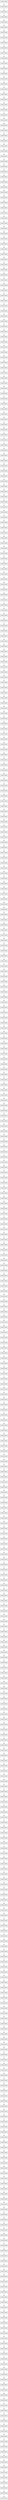 digraph {
	graph [bb="0,0,119,35369"];
	node [label="\N"];
	0	[height=0.51389,
		id=0,
		label=COMP_NODE,
		pos="59.5,35350",
		rects="2.5,35332,116.5,35368",
		shape=record,
		width=1.5833];
	1	[height=0.51389,
		id=1,
		label=COMM_NODE,
		pos="59.5,35278",
		rects="0,35260,119,35296",
		shape=record,
		width=1.6528];
	0 -> 1	[arrowhead=normal,
		pos="e,59.5,35296 59.5,35332 59.5,35324 59.5,35315 59.5,35306"];
	2	[height=0.51389,
		id=2,
		label=COMP_NODE,
		pos="59.5,35204",
		rects="2.5,35186,116.5,35222",
		shape=record,
		width=1.5833];
	1 -> 2	[arrowhead=normal,
		pos="e,59.5,35223 59.5,35259 59.5,35251 59.5,35242 59.5,35233"];
	3	[height=0.51389,
		id=3,
		label=COMM_NODE,
		pos="59.5,35132",
		rects="0,35114,119,35150",
		shape=record,
		width=1.6528];
	2 -> 3	[arrowhead=normal,
		pos="e,59.5,35150 59.5,35186 59.5,35178 59.5,35169 59.5,35160"];
	4	[height=0.51389,
		id=4,
		label=COMP_NODE,
		pos="59.5,35058",
		rects="2.5,35040,116.5,35076",
		shape=record,
		width=1.5833];
	3 -> 4	[arrowhead=normal,
		pos="e,59.5,35077 59.5,35113 59.5,35105 59.5,35096 59.5,35087"];
	5	[height=0.51389,
		id=5,
		label=COMM_NODE,
		pos="59.5,34986",
		rects="0,34968,119,35004",
		shape=record,
		width=1.6528];
	4 -> 5	[arrowhead=normal,
		pos="e,59.5,35004 59.5,35040 59.5,35032 59.5,35023 59.5,35014"];
	6	[height=0.51389,
		id=6,
		label=COMP_NODE,
		pos="59.5,34912",
		rects="2.5,34894,116.5,34930",
		shape=record,
		width=1.5833];
	5 -> 6	[arrowhead=normal,
		pos="e,59.5,34931 59.5,34967 59.5,34959 59.5,34950 59.5,34941"];
	7	[height=0.51389,
		id=7,
		label=COMM_NODE,
		pos="59.5,34840",
		rects="0,34822,119,34858",
		shape=record,
		width=1.6528];
	6 -> 7	[arrowhead=normal,
		pos="e,59.5,34858 59.5,34894 59.5,34886 59.5,34877 59.5,34868"];
	8	[height=0.51389,
		id=8,
		label=COMP_NODE,
		pos="59.5,34766",
		rects="2.5,34748,116.5,34784",
		shape=record,
		width=1.5833];
	7 -> 8	[arrowhead=normal,
		pos="e,59.5,34785 59.5,34821 59.5,34813 59.5,34804 59.5,34795"];
	9	[height=0.51389,
		id=9,
		label=COMM_NODE,
		pos="59.5,34694",
		rects="0,34676,119,34712",
		shape=record,
		width=1.6528];
	8 -> 9	[arrowhead=normal,
		pos="e,59.5,34712 59.5,34748 59.5,34740 59.5,34731 59.5,34722"];
	10	[height=0.51389,
		id=10,
		label=COMP_NODE,
		pos="59.5,34620",
		rects="2.5,34602,116.5,34638",
		shape=record,
		width=1.5833];
	9 -> 10	[arrowhead=normal,
		pos="e,59.5,34639 59.5,34675 59.5,34667 59.5,34658 59.5,34649"];
	11	[height=0.51389,
		id=11,
		label=COMM_NODE,
		pos="59.5,34548",
		rects="0,34530,119,34566",
		shape=record,
		width=1.6528];
	10 -> 11	[arrowhead=normal,
		pos="e,59.5,34566 59.5,34602 59.5,34594 59.5,34585 59.5,34576"];
	12	[height=0.51389,
		id=12,
		label=COMP_NODE,
		pos="59.5,34474",
		rects="2.5,34456,116.5,34492",
		shape=record,
		width=1.5833];
	11 -> 12	[arrowhead=normal,
		pos="e,59.5,34493 59.5,34529 59.5,34521 59.5,34512 59.5,34503"];
	13	[height=0.51389,
		id=13,
		label=COMM_NODE,
		pos="59.5,34402",
		rects="0,34384,119,34420",
		shape=record,
		width=1.6528];
	12 -> 13	[arrowhead=normal,
		pos="e,59.5,34420 59.5,34456 59.5,34448 59.5,34439 59.5,34430"];
	14	[height=0.51389,
		id=14,
		label=COMP_NODE,
		pos="59.5,34328",
		rects="2.5,34310,116.5,34346",
		shape=record,
		width=1.5833];
	13 -> 14	[arrowhead=normal,
		pos="e,59.5,34347 59.5,34383 59.5,34375 59.5,34366 59.5,34357"];
	15	[height=0.51389,
		id=15,
		label=COMM_NODE,
		pos="59.5,34256",
		rects="0,34238,119,34274",
		shape=record,
		width=1.6528];
	14 -> 15	[arrowhead=normal,
		pos="e,59.5,34274 59.5,34310 59.5,34302 59.5,34293 59.5,34284"];
	16	[height=0.51389,
		id=16,
		label=COMP_NODE,
		pos="59.5,34182",
		rects="2.5,34164,116.5,34200",
		shape=record,
		width=1.5833];
	15 -> 16	[arrowhead=normal,
		pos="e,59.5,34201 59.5,34237 59.5,34229 59.5,34220 59.5,34211"];
	17	[height=0.51389,
		id=17,
		label=COMM_NODE,
		pos="59.5,34110",
		rects="0,34092,119,34128",
		shape=record,
		width=1.6528];
	16 -> 17	[arrowhead=normal,
		pos="e,59.5,34128 59.5,34164 59.5,34156 59.5,34147 59.5,34138"];
	18	[height=0.51389,
		id=18,
		label=COMP_NODE,
		pos="59.5,34036",
		rects="2.5,34018,116.5,34054",
		shape=record,
		width=1.5833];
	17 -> 18	[arrowhead=normal,
		pos="e,59.5,34055 59.5,34091 59.5,34083 59.5,34074 59.5,34065"];
	19	[height=0.51389,
		id=19,
		label=COMM_NODE,
		pos="59.5,33964",
		rects="0,33946,119,33982",
		shape=record,
		width=1.6528];
	18 -> 19	[arrowhead=normal,
		pos="e,59.5,33982 59.5,34018 59.5,34010 59.5,34001 59.5,33992"];
	20	[height=0.51389,
		id=20,
		label=COMP_NODE,
		pos="59.5,33890",
		rects="2.5,33872,116.5,33908",
		shape=record,
		width=1.5833];
	19 -> 20	[arrowhead=normal,
		pos="e,59.5,33909 59.5,33945 59.5,33937 59.5,33928 59.5,33919"];
	21	[height=0.51389,
		id=21,
		label=COMM_NODE,
		pos="59.5,33818",
		rects="0,33800,119,33836",
		shape=record,
		width=1.6528];
	20 -> 21	[arrowhead=normal,
		pos="e,59.5,33836 59.5,33872 59.5,33864 59.5,33855 59.5,33846"];
	22	[height=0.51389,
		id=22,
		label=COMP_NODE,
		pos="59.5,33744",
		rects="2.5,33726,116.5,33762",
		shape=record,
		width=1.5833];
	21 -> 22	[arrowhead=normal,
		pos="e,59.5,33763 59.5,33799 59.5,33791 59.5,33782 59.5,33773"];
	23	[height=0.51389,
		id=23,
		label=COMM_NODE,
		pos="59.5,33672",
		rects="0,33654,119,33690",
		shape=record,
		width=1.6528];
	22 -> 23	[arrowhead=normal,
		pos="e,59.5,33690 59.5,33726 59.5,33718 59.5,33709 59.5,33700"];
	24	[height=0.51389,
		id=24,
		label=COMP_NODE,
		pos="59.5,33598",
		rects="2.5,33580,116.5,33616",
		shape=record,
		width=1.5833];
	23 -> 24	[arrowhead=normal,
		pos="e,59.5,33617 59.5,33653 59.5,33645 59.5,33636 59.5,33627"];
	25	[height=0.51389,
		id=25,
		label=COMM_NODE,
		pos="59.5,33526",
		rects="0,33508,119,33544",
		shape=record,
		width=1.6528];
	24 -> 25	[arrowhead=normal,
		pos="e,59.5,33544 59.5,33580 59.5,33572 59.5,33563 59.5,33554"];
	26	[height=0.51389,
		id=26,
		label=COMP_NODE,
		pos="59.5,33452",
		rects="2.5,33434,116.5,33470",
		shape=record,
		width=1.5833];
	25 -> 26	[arrowhead=normal,
		pos="e,59.5,33471 59.5,33507 59.5,33499 59.5,33490 59.5,33481"];
	27	[height=0.51389,
		id=27,
		label=COMM_NODE,
		pos="59.5,33380",
		rects="0,33362,119,33398",
		shape=record,
		width=1.6528];
	26 -> 27	[arrowhead=normal,
		pos="e,59.5,33398 59.5,33434 59.5,33426 59.5,33417 59.5,33408"];
	28	[height=0.51389,
		id=28,
		label=COMP_NODE,
		pos="59.5,33306",
		rects="2.5,33288,116.5,33324",
		shape=record,
		width=1.5833];
	27 -> 28	[arrowhead=normal,
		pos="e,59.5,33325 59.5,33361 59.5,33353 59.5,33344 59.5,33335"];
	29	[height=0.51389,
		id=29,
		label=COMM_NODE,
		pos="59.5,33234",
		rects="0,33216,119,33252",
		shape=record,
		width=1.6528];
	28 -> 29	[arrowhead=normal,
		pos="e,59.5,33252 59.5,33288 59.5,33280 59.5,33271 59.5,33262"];
	30	[height=0.51389,
		id=30,
		label=COMP_NODE,
		pos="59.5,33160",
		rects="2.5,33142,116.5,33178",
		shape=record,
		width=1.5833];
	29 -> 30	[arrowhead=normal,
		pos="e,59.5,33179 59.5,33215 59.5,33207 59.5,33198 59.5,33189"];
	31	[height=0.51389,
		id=31,
		label=COMM_NODE,
		pos="59.5,33088",
		rects="0,33070,119,33106",
		shape=record,
		width=1.6528];
	30 -> 31	[arrowhead=normal,
		pos="e,59.5,33106 59.5,33142 59.5,33134 59.5,33125 59.5,33116"];
	32	[height=0.51389,
		id=32,
		label=COMP_NODE,
		pos="59.5,33014",
		rects="2.5,32996,116.5,33032",
		shape=record,
		width=1.5833];
	31 -> 32	[arrowhead=normal,
		pos="e,59.5,33033 59.5,33069 59.5,33061 59.5,33052 59.5,33043"];
	33	[height=0.51389,
		id=33,
		label=COMM_NODE,
		pos="59.5,32942",
		rects="0,32924,119,32960",
		shape=record,
		width=1.6528];
	32 -> 33	[arrowhead=normal,
		pos="e,59.5,32960 59.5,32996 59.5,32988 59.5,32979 59.5,32970"];
	34	[height=0.51389,
		id=34,
		label=COMP_NODE,
		pos="59.5,32868",
		rects="2.5,32850,116.5,32886",
		shape=record,
		width=1.5833];
	33 -> 34	[arrowhead=normal,
		pos="e,59.5,32887 59.5,32923 59.5,32915 59.5,32906 59.5,32897"];
	35	[height=0.51389,
		id=35,
		label=COMM_NODE,
		pos="59.5,32796",
		rects="0,32778,119,32814",
		shape=record,
		width=1.6528];
	34 -> 35	[arrowhead=normal,
		pos="e,59.5,32814 59.5,32850 59.5,32842 59.5,32833 59.5,32824"];
	36	[height=0.51389,
		id=36,
		label=COMP_NODE,
		pos="59.5,32722",
		rects="2.5,32704,116.5,32740",
		shape=record,
		width=1.5833];
	35 -> 36	[arrowhead=normal,
		pos="e,59.5,32741 59.5,32777 59.5,32769 59.5,32760 59.5,32751"];
	37	[height=0.51389,
		id=37,
		label=COMM_NODE,
		pos="59.5,32650",
		rects="0,32632,119,32668",
		shape=record,
		width=1.6528];
	36 -> 37	[arrowhead=normal,
		pos="e,59.5,32668 59.5,32704 59.5,32696 59.5,32687 59.5,32678"];
	38	[height=0.51389,
		id=38,
		label=COMP_NODE,
		pos="59.5,32576",
		rects="2.5,32558,116.5,32594",
		shape=record,
		width=1.5833];
	37 -> 38	[arrowhead=normal,
		pos="e,59.5,32595 59.5,32631 59.5,32623 59.5,32614 59.5,32605"];
	39	[height=0.51389,
		id=39,
		label=COMM_NODE,
		pos="59.5,32504",
		rects="0,32486,119,32522",
		shape=record,
		width=1.6528];
	38 -> 39	[arrowhead=normal,
		pos="e,59.5,32522 59.5,32558 59.5,32550 59.5,32541 59.5,32532"];
	40	[height=0.51389,
		id=40,
		label=COMP_NODE,
		pos="59.5,32430",
		rects="2.5,32412,116.5,32448",
		shape=record,
		width=1.5833];
	39 -> 40	[arrowhead=normal,
		pos="e,59.5,32449 59.5,32485 59.5,32477 59.5,32468 59.5,32459"];
	41	[height=0.51389,
		id=41,
		label=COMM_NODE,
		pos="59.5,32358",
		rects="0,32340,119,32376",
		shape=record,
		width=1.6528];
	40 -> 41	[arrowhead=normal,
		pos="e,59.5,32376 59.5,32412 59.5,32404 59.5,32395 59.5,32386"];
	42	[height=0.51389,
		id=42,
		label=COMP_NODE,
		pos="59.5,32284",
		rects="2.5,32266,116.5,32302",
		shape=record,
		width=1.5833];
	41 -> 42	[arrowhead=normal,
		pos="e,59.5,32303 59.5,32339 59.5,32331 59.5,32322 59.5,32313"];
	43	[height=0.51389,
		id=43,
		label=COMM_NODE,
		pos="59.5,32212",
		rects="0,32194,119,32230",
		shape=record,
		width=1.6528];
	42 -> 43	[arrowhead=normal,
		pos="e,59.5,32230 59.5,32266 59.5,32258 59.5,32249 59.5,32240"];
	44	[height=0.51389,
		id=44,
		label=COMP_NODE,
		pos="59.5,32138",
		rects="2.5,32120,116.5,32156",
		shape=record,
		width=1.5833];
	43 -> 44	[arrowhead=normal,
		pos="e,59.5,32157 59.5,32193 59.5,32185 59.5,32176 59.5,32167"];
	45	[height=0.51389,
		id=45,
		label=COMM_NODE,
		pos="59.5,32066",
		rects="0,32048,119,32084",
		shape=record,
		width=1.6528];
	44 -> 45	[arrowhead=normal,
		pos="e,59.5,32084 59.5,32120 59.5,32112 59.5,32103 59.5,32094"];
	46	[height=0.51389,
		id=46,
		label=COMP_NODE,
		pos="59.5,31992",
		rects="2.5,31974,116.5,32010",
		shape=record,
		width=1.5833];
	45 -> 46	[arrowhead=normal,
		pos="e,59.5,32011 59.5,32047 59.5,32039 59.5,32030 59.5,32021"];
	47	[height=0.51389,
		id=47,
		label=COMM_NODE,
		pos="59.5,31920",
		rects="0,31902,119,31938",
		shape=record,
		width=1.6528];
	46 -> 47	[arrowhead=normal,
		pos="e,59.5,31938 59.5,31974 59.5,31966 59.5,31957 59.5,31948"];
	48	[height=0.51389,
		id=48,
		label=COMP_NODE,
		pos="59.5,31846",
		rects="2.5,31828,116.5,31864",
		shape=record,
		width=1.5833];
	47 -> 48	[arrowhead=normal,
		pos="e,59.5,31865 59.5,31901 59.5,31893 59.5,31884 59.5,31875"];
	49	[height=0.51389,
		id=49,
		label=COMM_NODE,
		pos="59.5,31774",
		rects="0,31756,119,31792",
		shape=record,
		width=1.6528];
	48 -> 49	[arrowhead=normal,
		pos="e,59.5,31792 59.5,31828 59.5,31820 59.5,31811 59.5,31802"];
	50	[height=0.51389,
		id=50,
		label=COMP_NODE,
		pos="59.5,31700",
		rects="2.5,31682,116.5,31718",
		shape=record,
		width=1.5833];
	49 -> 50	[arrowhead=normal,
		pos="e,59.5,31719 59.5,31755 59.5,31747 59.5,31738 59.5,31729"];
	51	[height=0.51389,
		id=51,
		label=COMM_NODE,
		pos="59.5,31628",
		rects="0,31610,119,31646",
		shape=record,
		width=1.6528];
	50 -> 51	[arrowhead=normal,
		pos="e,59.5,31646 59.5,31682 59.5,31674 59.5,31665 59.5,31656"];
	52	[height=0.51389,
		id=52,
		label=COMP_NODE,
		pos="59.5,31554",
		rects="2.5,31536,116.5,31572",
		shape=record,
		width=1.5833];
	51 -> 52	[arrowhead=normal,
		pos="e,59.5,31573 59.5,31609 59.5,31601 59.5,31592 59.5,31583"];
	53	[height=0.51389,
		id=53,
		label=COMM_NODE,
		pos="59.5,31482",
		rects="0,31464,119,31500",
		shape=record,
		width=1.6528];
	52 -> 53	[arrowhead=normal,
		pos="e,59.5,31500 59.5,31536 59.5,31528 59.5,31519 59.5,31510"];
	54	[height=0.51389,
		id=54,
		label=COMP_NODE,
		pos="59.5,31408",
		rects="2.5,31390,116.5,31426",
		shape=record,
		width=1.5833];
	53 -> 54	[arrowhead=normal,
		pos="e,59.5,31427 59.5,31463 59.5,31455 59.5,31446 59.5,31437"];
	55	[height=0.51389,
		id=55,
		label=COMM_NODE,
		pos="59.5,31336",
		rects="0,31318,119,31354",
		shape=record,
		width=1.6528];
	54 -> 55	[arrowhead=normal,
		pos="e,59.5,31354 59.5,31390 59.5,31382 59.5,31373 59.5,31364"];
	56	[height=0.51389,
		id=56,
		label=COMP_NODE,
		pos="59.5,31262",
		rects="2.5,31244,116.5,31280",
		shape=record,
		width=1.5833];
	55 -> 56	[arrowhead=normal,
		pos="e,59.5,31281 59.5,31317 59.5,31309 59.5,31300 59.5,31291"];
	57	[height=0.51389,
		id=57,
		label=COMM_NODE,
		pos="59.5,31190",
		rects="0,31172,119,31208",
		shape=record,
		width=1.6528];
	56 -> 57	[arrowhead=normal,
		pos="e,59.5,31208 59.5,31244 59.5,31236 59.5,31227 59.5,31218"];
	58	[height=0.51389,
		id=58,
		label=COMP_NODE,
		pos="59.5,31116",
		rects="2.5,31098,116.5,31134",
		shape=record,
		width=1.5833];
	57 -> 58	[arrowhead=normal,
		pos="e,59.5,31135 59.5,31171 59.5,31163 59.5,31154 59.5,31145"];
	59	[height=0.51389,
		id=59,
		label=COMM_NODE,
		pos="59.5,31044",
		rects="0,31026,119,31062",
		shape=record,
		width=1.6528];
	58 -> 59	[arrowhead=normal,
		pos="e,59.5,31062 59.5,31098 59.5,31090 59.5,31081 59.5,31072"];
	60	[height=0.51389,
		id=60,
		label=COMP_NODE,
		pos="59.5,30970",
		rects="2.5,30952,116.5,30988",
		shape=record,
		width=1.5833];
	59 -> 60	[arrowhead=normal,
		pos="e,59.5,30989 59.5,31025 59.5,31017 59.5,31008 59.5,30999"];
	61	[height=0.51389,
		id=61,
		label=COMM_NODE,
		pos="59.5,30898",
		rects="0,30880,119,30916",
		shape=record,
		width=1.6528];
	60 -> 61	[arrowhead=normal,
		pos="e,59.5,30916 59.5,30952 59.5,30944 59.5,30935 59.5,30926"];
	62	[height=0.51389,
		id=62,
		label=COMP_NODE,
		pos="59.5,30824",
		rects="2.5,30806,116.5,30842",
		shape=record,
		width=1.5833];
	61 -> 62	[arrowhead=normal,
		pos="e,59.5,30843 59.5,30879 59.5,30871 59.5,30862 59.5,30853"];
	63	[height=0.51389,
		id=63,
		label=COMM_NODE,
		pos="59.5,30752",
		rects="0,30734,119,30770",
		shape=record,
		width=1.6528];
	62 -> 63	[arrowhead=normal,
		pos="e,59.5,30770 59.5,30806 59.5,30798 59.5,30789 59.5,30780"];
	64	[height=0.51389,
		id=64,
		label=COMP_NODE,
		pos="59.5,30678",
		rects="2.5,30660,116.5,30696",
		shape=record,
		width=1.5833];
	63 -> 64	[arrowhead=normal,
		pos="e,59.5,30697 59.5,30733 59.5,30725 59.5,30716 59.5,30707"];
	65	[height=0.51389,
		id=65,
		label=COMM_NODE,
		pos="59.5,30606",
		rects="0,30588,119,30624",
		shape=record,
		width=1.6528];
	64 -> 65	[arrowhead=normal,
		pos="e,59.5,30624 59.5,30660 59.5,30652 59.5,30643 59.5,30634"];
	66	[height=0.51389,
		id=66,
		label=COMP_NODE,
		pos="59.5,30532",
		rects="2.5,30514,116.5,30550",
		shape=record,
		width=1.5833];
	65 -> 66	[arrowhead=normal,
		pos="e,59.5,30551 59.5,30587 59.5,30579 59.5,30570 59.5,30561"];
	67	[height=0.51389,
		id=67,
		label=COMM_NODE,
		pos="59.5,30460",
		rects="0,30442,119,30478",
		shape=record,
		width=1.6528];
	66 -> 67	[arrowhead=normal,
		pos="e,59.5,30478 59.5,30514 59.5,30506 59.5,30497 59.5,30488"];
	68	[height=0.51389,
		id=68,
		label=COMP_NODE,
		pos="59.5,30386",
		rects="2.5,30368,116.5,30404",
		shape=record,
		width=1.5833];
	67 -> 68	[arrowhead=normal,
		pos="e,59.5,30405 59.5,30441 59.5,30433 59.5,30424 59.5,30415"];
	69	[height=0.51389,
		id=69,
		label=COMM_NODE,
		pos="59.5,30314",
		rects="0,30296,119,30332",
		shape=record,
		width=1.6528];
	68 -> 69	[arrowhead=normal,
		pos="e,59.5,30332 59.5,30368 59.5,30360 59.5,30351 59.5,30342"];
	70	[height=0.51389,
		id=70,
		label=COMP_NODE,
		pos="59.5,30240",
		rects="2.5,30222,116.5,30258",
		shape=record,
		width=1.5833];
	69 -> 70	[arrowhead=normal,
		pos="e,59.5,30259 59.5,30295 59.5,30287 59.5,30278 59.5,30269"];
	71	[height=0.51389,
		id=71,
		label=COMM_NODE,
		pos="59.5,30168",
		rects="0,30150,119,30186",
		shape=record,
		width=1.6528];
	70 -> 71	[arrowhead=normal,
		pos="e,59.5,30186 59.5,30222 59.5,30214 59.5,30205 59.5,30196"];
	72	[height=0.51389,
		id=72,
		label=COMP_NODE,
		pos="59.5,30094",
		rects="2.5,30076,116.5,30112",
		shape=record,
		width=1.5833];
	71 -> 72	[arrowhead=normal,
		pos="e,59.5,30113 59.5,30149 59.5,30141 59.5,30132 59.5,30123"];
	73	[height=0.51389,
		id=73,
		label=COMM_NODE,
		pos="59.5,30022",
		rects="0,30004,119,30040",
		shape=record,
		width=1.6528];
	72 -> 73	[arrowhead=normal,
		pos="e,59.5,30040 59.5,30076 59.5,30068 59.5,30059 59.5,30050"];
	74	[height=0.51389,
		id=74,
		label=COMP_NODE,
		pos="59.5,29948",
		rects="2.5,29930,116.5,29966",
		shape=record,
		width=1.5833];
	73 -> 74	[arrowhead=normal,
		pos="e,59.5,29967 59.5,30003 59.5,29995 59.5,29986 59.5,29977"];
	75	[height=0.51389,
		id=75,
		label=COMM_NODE,
		pos="59.5,29876",
		rects="0,29858,119,29894",
		shape=record,
		width=1.6528];
	74 -> 75	[arrowhead=normal,
		pos="e,59.5,29894 59.5,29930 59.5,29922 59.5,29913 59.5,29904"];
	76	[height=0.51389,
		id=76,
		label=COMP_NODE,
		pos="59.5,29802",
		rects="2.5,29784,116.5,29820",
		shape=record,
		width=1.5833];
	75 -> 76	[arrowhead=normal,
		pos="e,59.5,29821 59.5,29857 59.5,29849 59.5,29840 59.5,29831"];
	77	[height=0.51389,
		id=77,
		label=COMM_NODE,
		pos="59.5,29730",
		rects="0,29712,119,29748",
		shape=record,
		width=1.6528];
	76 -> 77	[arrowhead=normal,
		pos="e,59.5,29748 59.5,29784 59.5,29776 59.5,29767 59.5,29758"];
	78	[height=0.51389,
		id=78,
		label=COMP_NODE,
		pos="59.5,29656",
		rects="2.5,29638,116.5,29674",
		shape=record,
		width=1.5833];
	77 -> 78	[arrowhead=normal,
		pos="e,59.5,29675 59.5,29711 59.5,29703 59.5,29694 59.5,29685"];
	79	[height=0.51389,
		id=79,
		label=COMM_NODE,
		pos="59.5,29584",
		rects="0,29566,119,29602",
		shape=record,
		width=1.6528];
	78 -> 79	[arrowhead=normal,
		pos="e,59.5,29602 59.5,29638 59.5,29630 59.5,29621 59.5,29612"];
	80	[height=0.51389,
		id=80,
		label=COMP_NODE,
		pos="59.5,29510",
		rects="2.5,29492,116.5,29528",
		shape=record,
		width=1.5833];
	79 -> 80	[arrowhead=normal,
		pos="e,59.5,29529 59.5,29565 59.5,29557 59.5,29548 59.5,29539"];
	81	[height=0.51389,
		id=81,
		label=COMM_NODE,
		pos="59.5,29438",
		rects="0,29420,119,29456",
		shape=record,
		width=1.6528];
	80 -> 81	[arrowhead=normal,
		pos="e,59.5,29456 59.5,29492 59.5,29484 59.5,29475 59.5,29466"];
	82	[height=0.51389,
		id=82,
		label=COMP_NODE,
		pos="59.5,29364",
		rects="2.5,29346,116.5,29382",
		shape=record,
		width=1.5833];
	81 -> 82	[arrowhead=normal,
		pos="e,59.5,29383 59.5,29419 59.5,29411 59.5,29402 59.5,29393"];
	83	[height=0.51389,
		id=83,
		label=COMM_NODE,
		pos="59.5,29292",
		rects="0,29274,119,29310",
		shape=record,
		width=1.6528];
	82 -> 83	[arrowhead=normal,
		pos="e,59.5,29310 59.5,29346 59.5,29338 59.5,29329 59.5,29320"];
	84	[height=0.51389,
		id=84,
		label=COMP_NODE,
		pos="59.5,29218",
		rects="2.5,29200,116.5,29236",
		shape=record,
		width=1.5833];
	83 -> 84	[arrowhead=normal,
		pos="e,59.5,29237 59.5,29273 59.5,29265 59.5,29256 59.5,29247"];
	85	[height=0.51389,
		id=85,
		label=COMM_NODE,
		pos="59.5,29146",
		rects="0,29128,119,29164",
		shape=record,
		width=1.6528];
	84 -> 85	[arrowhead=normal,
		pos="e,59.5,29164 59.5,29200 59.5,29192 59.5,29183 59.5,29174"];
	86	[height=0.51389,
		id=86,
		label=COMP_NODE,
		pos="59.5,29072",
		rects="2.5,29054,116.5,29090",
		shape=record,
		width=1.5833];
	85 -> 86	[arrowhead=normal,
		pos="e,59.5,29091 59.5,29127 59.5,29119 59.5,29110 59.5,29101"];
	87	[height=0.51389,
		id=87,
		label=COMM_NODE,
		pos="59.5,29000",
		rects="0,28982,119,29018",
		shape=record,
		width=1.6528];
	86 -> 87	[arrowhead=normal,
		pos="e,59.5,29018 59.5,29054 59.5,29046 59.5,29037 59.5,29028"];
	88	[height=0.51389,
		id=88,
		label=COMP_NODE,
		pos="59.5,28926",
		rects="2.5,28908,116.5,28944",
		shape=record,
		width=1.5833];
	87 -> 88	[arrowhead=normal,
		pos="e,59.5,28945 59.5,28981 59.5,28973 59.5,28964 59.5,28955"];
	89	[height=0.51389,
		id=89,
		label=COMM_NODE,
		pos="59.5,28854",
		rects="0,28836,119,28872",
		shape=record,
		width=1.6528];
	88 -> 89	[arrowhead=normal,
		pos="e,59.5,28872 59.5,28908 59.5,28900 59.5,28891 59.5,28882"];
	90	[height=0.51389,
		id=90,
		label=COMP_NODE,
		pos="59.5,28780",
		rects="2.5,28762,116.5,28798",
		shape=record,
		width=1.5833];
	89 -> 90	[arrowhead=normal,
		pos="e,59.5,28799 59.5,28835 59.5,28827 59.5,28818 59.5,28809"];
	91	[height=0.51389,
		id=91,
		label=COMM_NODE,
		pos="59.5,28708",
		rects="0,28690,119,28726",
		shape=record,
		width=1.6528];
	90 -> 91	[arrowhead=normal,
		pos="e,59.5,28726 59.5,28762 59.5,28754 59.5,28745 59.5,28736"];
	92	[height=0.51389,
		id=92,
		label=COMP_NODE,
		pos="59.5,28634",
		rects="2.5,28616,116.5,28652",
		shape=record,
		width=1.5833];
	91 -> 92	[arrowhead=normal,
		pos="e,59.5,28653 59.5,28689 59.5,28681 59.5,28672 59.5,28663"];
	93	[height=0.51389,
		id=93,
		label=COMM_NODE,
		pos="59.5,28562",
		rects="0,28544,119,28580",
		shape=record,
		width=1.6528];
	92 -> 93	[arrowhead=normal,
		pos="e,59.5,28580 59.5,28616 59.5,28608 59.5,28599 59.5,28590"];
	94	[height=0.51389,
		id=94,
		label=COMP_NODE,
		pos="59.5,28488",
		rects="2.5,28470,116.5,28506",
		shape=record,
		width=1.5833];
	93 -> 94	[arrowhead=normal,
		pos="e,59.5,28507 59.5,28543 59.5,28535 59.5,28526 59.5,28517"];
	95	[height=0.51389,
		id=95,
		label=COMM_NODE,
		pos="59.5,28416",
		rects="0,28398,119,28434",
		shape=record,
		width=1.6528];
	94 -> 95	[arrowhead=normal,
		pos="e,59.5,28434 59.5,28470 59.5,28462 59.5,28453 59.5,28444"];
	96	[height=0.51389,
		id=96,
		label=COMP_NODE,
		pos="59.5,28342",
		rects="2.5,28324,116.5,28360",
		shape=record,
		width=1.5833];
	95 -> 96	[arrowhead=normal,
		pos="e,59.5,28361 59.5,28397 59.5,28389 59.5,28380 59.5,28371"];
	97	[height=0.51389,
		id=97,
		label=COMM_NODE,
		pos="59.5,28270",
		rects="0,28252,119,28288",
		shape=record,
		width=1.6528];
	96 -> 97	[arrowhead=normal,
		pos="e,59.5,28288 59.5,28324 59.5,28316 59.5,28307 59.5,28298"];
	98	[height=0.51389,
		id=98,
		label=COMP_NODE,
		pos="59.5,28196",
		rects="2.5,28178,116.5,28214",
		shape=record,
		width=1.5833];
	97 -> 98	[arrowhead=normal,
		pos="e,59.5,28215 59.5,28251 59.5,28243 59.5,28234 59.5,28225"];
	99	[height=0.51389,
		id=99,
		label=COMM_NODE,
		pos="59.5,28124",
		rects="0,28106,119,28142",
		shape=record,
		width=1.6528];
	98 -> 99	[arrowhead=normal,
		pos="e,59.5,28142 59.5,28178 59.5,28170 59.5,28161 59.5,28152"];
	100	[height=0.51389,
		id=100,
		label=COMP_NODE,
		pos="59.5,28050",
		rects="2.5,28032,116.5,28068",
		shape=record,
		width=1.5833];
	99 -> 100	[arrowhead=normal,
		pos="e,59.5,28069 59.5,28105 59.5,28097 59.5,28088 59.5,28079"];
	101	[height=0.51389,
		id=101,
		label=COMM_NODE,
		pos="59.5,27978",
		rects="0,27960,119,27996",
		shape=record,
		width=1.6528];
	100 -> 101	[arrowhead=normal,
		pos="e,59.5,27996 59.5,28032 59.5,28024 59.5,28015 59.5,28006"];
	102	[height=0.51389,
		id=102,
		label=COMP_NODE,
		pos="59.5,27904",
		rects="2.5,27886,116.5,27922",
		shape=record,
		width=1.5833];
	101 -> 102	[arrowhead=normal,
		pos="e,59.5,27923 59.5,27959 59.5,27951 59.5,27942 59.5,27933"];
	103	[height=0.51389,
		id=103,
		label=COMM_NODE,
		pos="59.5,27832",
		rects="0,27814,119,27850",
		shape=record,
		width=1.6528];
	102 -> 103	[arrowhead=normal,
		pos="e,59.5,27850 59.5,27886 59.5,27878 59.5,27869 59.5,27860"];
	104	[height=0.51389,
		id=104,
		label=COMP_NODE,
		pos="59.5,27758",
		rects="2.5,27740,116.5,27776",
		shape=record,
		width=1.5833];
	103 -> 104	[arrowhead=normal,
		pos="e,59.5,27777 59.5,27813 59.5,27805 59.5,27796 59.5,27787"];
	105	[height=0.51389,
		id=105,
		label=COMM_NODE,
		pos="59.5,27686",
		rects="0,27668,119,27704",
		shape=record,
		width=1.6528];
	104 -> 105	[arrowhead=normal,
		pos="e,59.5,27704 59.5,27740 59.5,27732 59.5,27723 59.5,27714"];
	106	[height=0.51389,
		id=106,
		label=COMP_NODE,
		pos="59.5,27612",
		rects="2.5,27594,116.5,27630",
		shape=record,
		width=1.5833];
	105 -> 106	[arrowhead=normal,
		pos="e,59.5,27631 59.5,27667 59.5,27659 59.5,27650 59.5,27641"];
	107	[height=0.51389,
		id=107,
		label=COMM_NODE,
		pos="59.5,27540",
		rects="0,27522,119,27558",
		shape=record,
		width=1.6528];
	106 -> 107	[arrowhead=normal,
		pos="e,59.5,27558 59.5,27594 59.5,27586 59.5,27577 59.5,27568"];
	108	[height=0.51389,
		id=108,
		label=COMP_NODE,
		pos="59.5,27466",
		rects="2.5,27448,116.5,27484",
		shape=record,
		width=1.5833];
	107 -> 108	[arrowhead=normal,
		pos="e,59.5,27485 59.5,27521 59.5,27513 59.5,27504 59.5,27495"];
	109	[height=0.51389,
		id=109,
		label=COMM_NODE,
		pos="59.5,27394",
		rects="0,27376,119,27412",
		shape=record,
		width=1.6528];
	108 -> 109	[arrowhead=normal,
		pos="e,59.5,27412 59.5,27448 59.5,27440 59.5,27431 59.5,27422"];
	110	[height=0.51389,
		id=110,
		label=COMP_NODE,
		pos="59.5,27320",
		rects="2.5,27302,116.5,27338",
		shape=record,
		width=1.5833];
	109 -> 110	[arrowhead=normal,
		pos="e,59.5,27339 59.5,27375 59.5,27367 59.5,27358 59.5,27349"];
	111	[height=0.51389,
		id=111,
		label=COMM_NODE,
		pos="59.5,27248",
		rects="0,27230,119,27266",
		shape=record,
		width=1.6528];
	110 -> 111	[arrowhead=normal,
		pos="e,59.5,27266 59.5,27302 59.5,27294 59.5,27285 59.5,27276"];
	112	[height=0.51389,
		id=112,
		label=COMP_NODE,
		pos="59.5,27174",
		rects="2.5,27156,116.5,27192",
		shape=record,
		width=1.5833];
	111 -> 112	[arrowhead=normal,
		pos="e,59.5,27193 59.5,27229 59.5,27221 59.5,27212 59.5,27203"];
	113	[height=0.51389,
		id=113,
		label=COMM_NODE,
		pos="59.5,27102",
		rects="0,27084,119,27120",
		shape=record,
		width=1.6528];
	112 -> 113	[arrowhead=normal,
		pos="e,59.5,27120 59.5,27156 59.5,27148 59.5,27139 59.5,27130"];
	114	[height=0.51389,
		id=114,
		label=COMP_NODE,
		pos="59.5,27028",
		rects="2.5,27010,116.5,27046",
		shape=record,
		width=1.5833];
	113 -> 114	[arrowhead=normal,
		pos="e,59.5,27047 59.5,27083 59.5,27075 59.5,27066 59.5,27057"];
	115	[height=0.51389,
		id=115,
		label=COMM_NODE,
		pos="59.5,26956",
		rects="0,26938,119,26974",
		shape=record,
		width=1.6528];
	114 -> 115	[arrowhead=normal,
		pos="e,59.5,26974 59.5,27010 59.5,27002 59.5,26993 59.5,26984"];
	116	[height=0.51389,
		id=116,
		label=COMP_NODE,
		pos="59.5,26882",
		rects="2.5,26864,116.5,26900",
		shape=record,
		width=1.5833];
	115 -> 116	[arrowhead=normal,
		pos="e,59.5,26901 59.5,26937 59.5,26929 59.5,26920 59.5,26911"];
	117	[height=0.51389,
		id=117,
		label=COMM_NODE,
		pos="59.5,26810",
		rects="0,26792,119,26828",
		shape=record,
		width=1.6528];
	116 -> 117	[arrowhead=normal,
		pos="e,59.5,26828 59.5,26864 59.5,26856 59.5,26847 59.5,26838"];
	118	[height=0.51389,
		id=118,
		label=COMP_NODE,
		pos="59.5,26736",
		rects="2.5,26718,116.5,26754",
		shape=record,
		width=1.5833];
	117 -> 118	[arrowhead=normal,
		pos="e,59.5,26755 59.5,26791 59.5,26783 59.5,26774 59.5,26765"];
	119	[height=0.51389,
		id=119,
		label=COMM_NODE,
		pos="59.5,26664",
		rects="0,26646,119,26682",
		shape=record,
		width=1.6528];
	118 -> 119	[arrowhead=normal,
		pos="e,59.5,26682 59.5,26718 59.5,26710 59.5,26701 59.5,26692"];
	120	[height=0.51389,
		id=120,
		label=COMP_NODE,
		pos="59.5,26590",
		rects="2.5,26572,116.5,26608",
		shape=record,
		width=1.5833];
	119 -> 120	[arrowhead=normal,
		pos="e,59.5,26609 59.5,26645 59.5,26637 59.5,26628 59.5,26619"];
	121	[height=0.51389,
		id=121,
		label=COMM_NODE,
		pos="59.5,26518",
		rects="0,26500,119,26536",
		shape=record,
		width=1.6528];
	120 -> 121	[arrowhead=normal,
		pos="e,59.5,26536 59.5,26572 59.5,26564 59.5,26555 59.5,26546"];
	122	[height=0.51389,
		id=122,
		label=COMP_NODE,
		pos="59.5,26444",
		rects="2.5,26426,116.5,26462",
		shape=record,
		width=1.5833];
	121 -> 122	[arrowhead=normal,
		pos="e,59.5,26463 59.5,26499 59.5,26491 59.5,26482 59.5,26473"];
	123	[height=0.51389,
		id=123,
		label=COMM_NODE,
		pos="59.5,26372",
		rects="0,26354,119,26390",
		shape=record,
		width=1.6528];
	122 -> 123	[arrowhead=normal,
		pos="e,59.5,26390 59.5,26426 59.5,26418 59.5,26409 59.5,26400"];
	124	[height=0.51389,
		id=124,
		label=COMP_NODE,
		pos="59.5,26298",
		rects="2.5,26280,116.5,26316",
		shape=record,
		width=1.5833];
	123 -> 124	[arrowhead=normal,
		pos="e,59.5,26317 59.5,26353 59.5,26345 59.5,26336 59.5,26327"];
	125	[height=0.51389,
		id=125,
		label=COMM_NODE,
		pos="59.5,26226",
		rects="0,26208,119,26244",
		shape=record,
		width=1.6528];
	124 -> 125	[arrowhead=normal,
		pos="e,59.5,26244 59.5,26280 59.5,26272 59.5,26263 59.5,26254"];
	126	[height=0.51389,
		id=126,
		label=COMP_NODE,
		pos="59.5,26152",
		rects="2.5,26134,116.5,26170",
		shape=record,
		width=1.5833];
	125 -> 126	[arrowhead=normal,
		pos="e,59.5,26171 59.5,26207 59.5,26199 59.5,26190 59.5,26181"];
	127	[height=0.51389,
		id=127,
		label=COMM_NODE,
		pos="59.5,26080",
		rects="0,26062,119,26098",
		shape=record,
		width=1.6528];
	126 -> 127	[arrowhead=normal,
		pos="e,59.5,26098 59.5,26134 59.5,26126 59.5,26117 59.5,26108"];
	128	[height=0.51389,
		id=128,
		label=COMP_NODE,
		pos="59.5,26006",
		rects="2.5,25988,116.5,26024",
		shape=record,
		width=1.5833];
	127 -> 128	[arrowhead=normal,
		pos="e,59.5,26025 59.5,26061 59.5,26053 59.5,26044 59.5,26035"];
	129	[height=0.51389,
		id=129,
		label=COMM_NODE,
		pos="59.5,25934",
		rects="0,25916,119,25952",
		shape=record,
		width=1.6528];
	128 -> 129	[arrowhead=normal,
		pos="e,59.5,25952 59.5,25988 59.5,25980 59.5,25971 59.5,25962"];
	130	[height=0.51389,
		id=130,
		label=COMP_NODE,
		pos="59.5,25860",
		rects="2.5,25842,116.5,25878",
		shape=record,
		width=1.5833];
	129 -> 130	[arrowhead=normal,
		pos="e,59.5,25879 59.5,25915 59.5,25907 59.5,25898 59.5,25889"];
	131	[height=0.51389,
		id=131,
		label=COMM_NODE,
		pos="59.5,25788",
		rects="0,25770,119,25806",
		shape=record,
		width=1.6528];
	130 -> 131	[arrowhead=normal,
		pos="e,59.5,25806 59.5,25842 59.5,25834 59.5,25825 59.5,25816"];
	132	[height=0.51389,
		id=132,
		label=COMP_NODE,
		pos="59.5,25714",
		rects="2.5,25696,116.5,25732",
		shape=record,
		width=1.5833];
	131 -> 132	[arrowhead=normal,
		pos="e,59.5,25733 59.5,25769 59.5,25761 59.5,25752 59.5,25743"];
	133	[height=0.51389,
		id=133,
		label=COMM_NODE,
		pos="59.5,25642",
		rects="0,25624,119,25660",
		shape=record,
		width=1.6528];
	132 -> 133	[arrowhead=normal,
		pos="e,59.5,25660 59.5,25696 59.5,25688 59.5,25679 59.5,25670"];
	134	[height=0.51389,
		id=134,
		label=COMP_NODE,
		pos="59.5,25568",
		rects="2.5,25550,116.5,25586",
		shape=record,
		width=1.5833];
	133 -> 134	[arrowhead=normal,
		pos="e,59.5,25587 59.5,25623 59.5,25615 59.5,25606 59.5,25597"];
	135	[height=0.51389,
		id=135,
		label=COMM_NODE,
		pos="59.5,25496",
		rects="0,25478,119,25514",
		shape=record,
		width=1.6528];
	134 -> 135	[arrowhead=normal,
		pos="e,59.5,25514 59.5,25550 59.5,25542 59.5,25533 59.5,25524"];
	136	[height=0.51389,
		id=136,
		label=COMP_NODE,
		pos="59.5,25422",
		rects="2.5,25404,116.5,25440",
		shape=record,
		width=1.5833];
	135 -> 136	[arrowhead=normal,
		pos="e,59.5,25441 59.5,25477 59.5,25469 59.5,25460 59.5,25451"];
	137	[height=0.51389,
		id=137,
		label=COMM_NODE,
		pos="59.5,25350",
		rects="0,25332,119,25368",
		shape=record,
		width=1.6528];
	136 -> 137	[arrowhead=normal,
		pos="e,59.5,25368 59.5,25404 59.5,25396 59.5,25387 59.5,25378"];
	138	[height=0.51389,
		id=138,
		label=COMP_NODE,
		pos="59.5,25276",
		rects="2.5,25258,116.5,25294",
		shape=record,
		width=1.5833];
	137 -> 138	[arrowhead=normal,
		pos="e,59.5,25295 59.5,25331 59.5,25323 59.5,25314 59.5,25305"];
	139	[height=0.51389,
		id=139,
		label=COMM_NODE,
		pos="59.5,25204",
		rects="0,25186,119,25222",
		shape=record,
		width=1.6528];
	138 -> 139	[arrowhead=normal,
		pos="e,59.5,25222 59.5,25258 59.5,25250 59.5,25241 59.5,25232"];
	140	[height=0.51389,
		id=140,
		label=COMP_NODE,
		pos="59.5,25130",
		rects="2.5,25112,116.5,25148",
		shape=record,
		width=1.5833];
	139 -> 140	[arrowhead=normal,
		pos="e,59.5,25149 59.5,25185 59.5,25177 59.5,25168 59.5,25159"];
	141	[height=0.51389,
		id=141,
		label=COMM_NODE,
		pos="59.5,25058",
		rects="0,25040,119,25076",
		shape=record,
		width=1.6528];
	140 -> 141	[arrowhead=normal,
		pos="e,59.5,25076 59.5,25112 59.5,25104 59.5,25095 59.5,25086"];
	142	[height=0.51389,
		id=142,
		label=COMP_NODE,
		pos="59.5,24984",
		rects="2.5,24966,116.5,25002",
		shape=record,
		width=1.5833];
	141 -> 142	[arrowhead=normal,
		pos="e,59.5,25003 59.5,25039 59.5,25031 59.5,25022 59.5,25013"];
	143	[height=0.51389,
		id=143,
		label=COMM_NODE,
		pos="59.5,24912",
		rects="0,24894,119,24930",
		shape=record,
		width=1.6528];
	142 -> 143	[arrowhead=normal,
		pos="e,59.5,24930 59.5,24966 59.5,24958 59.5,24949 59.5,24940"];
	144	[height=0.51389,
		id=144,
		label=COMP_NODE,
		pos="59.5,24838",
		rects="2.5,24820,116.5,24856",
		shape=record,
		width=1.5833];
	143 -> 144	[arrowhead=normal,
		pos="e,59.5,24857 59.5,24893 59.5,24885 59.5,24876 59.5,24867"];
	145	[height=0.51389,
		id=145,
		label=COMM_NODE,
		pos="59.5,24766",
		rects="0,24748,119,24784",
		shape=record,
		width=1.6528];
	144 -> 145	[arrowhead=normal,
		pos="e,59.5,24784 59.5,24820 59.5,24812 59.5,24803 59.5,24794"];
	146	[height=0.51389,
		id=146,
		label=COMP_NODE,
		pos="59.5,24692",
		rects="2.5,24674,116.5,24710",
		shape=record,
		width=1.5833];
	145 -> 146	[arrowhead=normal,
		pos="e,59.5,24711 59.5,24747 59.5,24739 59.5,24730 59.5,24721"];
	147	[height=0.51389,
		id=147,
		label=COMM_NODE,
		pos="59.5,24620",
		rects="0,24602,119,24638",
		shape=record,
		width=1.6528];
	146 -> 147	[arrowhead=normal,
		pos="e,59.5,24638 59.5,24674 59.5,24666 59.5,24657 59.5,24648"];
	148	[height=0.51389,
		id=148,
		label=COMP_NODE,
		pos="59.5,24546",
		rects="2.5,24528,116.5,24564",
		shape=record,
		width=1.5833];
	147 -> 148	[arrowhead=normal,
		pos="e,59.5,24565 59.5,24601 59.5,24593 59.5,24584 59.5,24575"];
	149	[height=0.51389,
		id=149,
		label=COMM_NODE,
		pos="59.5,24474",
		rects="0,24456,119,24492",
		shape=record,
		width=1.6528];
	148 -> 149	[arrowhead=normal,
		pos="e,59.5,24492 59.5,24528 59.5,24520 59.5,24511 59.5,24502"];
	150	[height=0.51389,
		id=150,
		label=COMP_NODE,
		pos="59.5,24400",
		rects="2.5,24382,116.5,24418",
		shape=record,
		width=1.5833];
	149 -> 150	[arrowhead=normal,
		pos="e,59.5,24419 59.5,24455 59.5,24447 59.5,24438 59.5,24429"];
	151	[height=0.51389,
		id=151,
		label=COMM_NODE,
		pos="59.5,24328",
		rects="0,24310,119,24346",
		shape=record,
		width=1.6528];
	150 -> 151	[arrowhead=normal,
		pos="e,59.5,24346 59.5,24382 59.5,24374 59.5,24365 59.5,24356"];
	152	[height=0.51389,
		id=152,
		label=COMP_NODE,
		pos="59.5,24254",
		rects="2.5,24236,116.5,24272",
		shape=record,
		width=1.5833];
	151 -> 152	[arrowhead=normal,
		pos="e,59.5,24273 59.5,24309 59.5,24301 59.5,24292 59.5,24283"];
	153	[height=0.51389,
		id=153,
		label=COMM_NODE,
		pos="59.5,24182",
		rects="0,24164,119,24200",
		shape=record,
		width=1.6528];
	152 -> 153	[arrowhead=normal,
		pos="e,59.5,24200 59.5,24236 59.5,24228 59.5,24219 59.5,24210"];
	154	[height=0.51389,
		id=154,
		label=COMP_NODE,
		pos="59.5,24108",
		rects="2.5,24090,116.5,24126",
		shape=record,
		width=1.5833];
	153 -> 154	[arrowhead=normal,
		pos="e,59.5,24127 59.5,24163 59.5,24155 59.5,24146 59.5,24137"];
	155	[height=0.51389,
		id=155,
		label=COMM_NODE,
		pos="59.5,24036",
		rects="0,24018,119,24054",
		shape=record,
		width=1.6528];
	154 -> 155	[arrowhead=normal,
		pos="e,59.5,24054 59.5,24090 59.5,24082 59.5,24073 59.5,24064"];
	156	[height=0.51389,
		id=156,
		label=COMP_NODE,
		pos="59.5,23962",
		rects="2.5,23944,116.5,23980",
		shape=record,
		width=1.5833];
	155 -> 156	[arrowhead=normal,
		pos="e,59.5,23981 59.5,24017 59.5,24009 59.5,24000 59.5,23991"];
	157	[height=0.51389,
		id=157,
		label=COMM_NODE,
		pos="59.5,23890",
		rects="0,23872,119,23908",
		shape=record,
		width=1.6528];
	156 -> 157	[arrowhead=normal,
		pos="e,59.5,23908 59.5,23944 59.5,23936 59.5,23927 59.5,23918"];
	158	[height=0.51389,
		id=158,
		label=COMP_NODE,
		pos="59.5,23816",
		rects="2.5,23798,116.5,23834",
		shape=record,
		width=1.5833];
	157 -> 158	[arrowhead=normal,
		pos="e,59.5,23835 59.5,23871 59.5,23863 59.5,23854 59.5,23845"];
	159	[height=0.51389,
		id=159,
		label=COMM_NODE,
		pos="59.5,23744",
		rects="0,23726,119,23762",
		shape=record,
		width=1.6528];
	158 -> 159	[arrowhead=normal,
		pos="e,59.5,23762 59.5,23798 59.5,23790 59.5,23781 59.5,23772"];
	160	[height=0.51389,
		id=160,
		label=COMP_NODE,
		pos="59.5,23670",
		rects="2.5,23652,116.5,23688",
		shape=record,
		width=1.5833];
	159 -> 160	[arrowhead=normal,
		pos="e,59.5,23689 59.5,23725 59.5,23717 59.5,23708 59.5,23699"];
	161	[height=0.51389,
		id=161,
		label=COMM_NODE,
		pos="59.5,23598",
		rects="0,23580,119,23616",
		shape=record,
		width=1.6528];
	160 -> 161	[arrowhead=normal,
		pos="e,59.5,23616 59.5,23652 59.5,23644 59.5,23635 59.5,23626"];
	162	[height=0.51389,
		id=162,
		label=COMP_NODE,
		pos="59.5,23524",
		rects="2.5,23506,116.5,23542",
		shape=record,
		width=1.5833];
	161 -> 162	[arrowhead=normal,
		pos="e,59.5,23543 59.5,23579 59.5,23571 59.5,23562 59.5,23553"];
	163	[height=0.51389,
		id=163,
		label=COMM_NODE,
		pos="59.5,23452",
		rects="0,23434,119,23470",
		shape=record,
		width=1.6528];
	162 -> 163	[arrowhead=normal,
		pos="e,59.5,23470 59.5,23506 59.5,23498 59.5,23489 59.5,23480"];
	164	[height=0.51389,
		id=164,
		label=COMP_NODE,
		pos="59.5,23378",
		rects="2.5,23360,116.5,23396",
		shape=record,
		width=1.5833];
	163 -> 164	[arrowhead=normal,
		pos="e,59.5,23397 59.5,23433 59.5,23425 59.5,23416 59.5,23407"];
	165	[height=0.51389,
		id=165,
		label=COMM_NODE,
		pos="59.5,23306",
		rects="0,23288,119,23324",
		shape=record,
		width=1.6528];
	164 -> 165	[arrowhead=normal,
		pos="e,59.5,23324 59.5,23360 59.5,23352 59.5,23343 59.5,23334"];
	166	[height=0.51389,
		id=166,
		label=COMP_NODE,
		pos="59.5,23232",
		rects="2.5,23214,116.5,23250",
		shape=record,
		width=1.5833];
	165 -> 166	[arrowhead=normal,
		pos="e,59.5,23251 59.5,23287 59.5,23279 59.5,23270 59.5,23261"];
	167	[height=0.51389,
		id=167,
		label=COMM_NODE,
		pos="59.5,23160",
		rects="0,23142,119,23178",
		shape=record,
		width=1.6528];
	166 -> 167	[arrowhead=normal,
		pos="e,59.5,23178 59.5,23214 59.5,23206 59.5,23197 59.5,23188"];
	168	[height=0.51389,
		id=168,
		label=COMP_NODE,
		pos="59.5,23086",
		rects="2.5,23068,116.5,23104",
		shape=record,
		width=1.5833];
	167 -> 168	[arrowhead=normal,
		pos="e,59.5,23105 59.5,23141 59.5,23133 59.5,23124 59.5,23115"];
	169	[height=0.51389,
		id=169,
		label=COMM_NODE,
		pos="59.5,23014",
		rects="0,22996,119,23032",
		shape=record,
		width=1.6528];
	168 -> 169	[arrowhead=normal,
		pos="e,59.5,23032 59.5,23068 59.5,23060 59.5,23051 59.5,23042"];
	170	[height=0.51389,
		id=170,
		label=COMP_NODE,
		pos="59.5,22940",
		rects="2.5,22922,116.5,22958",
		shape=record,
		width=1.5833];
	169 -> 170	[arrowhead=normal,
		pos="e,59.5,22959 59.5,22995 59.5,22987 59.5,22978 59.5,22969"];
	171	[height=0.51389,
		id=171,
		label=COMM_NODE,
		pos="59.5,22868",
		rects="0,22850,119,22886",
		shape=record,
		width=1.6528];
	170 -> 171	[arrowhead=normal,
		pos="e,59.5,22886 59.5,22922 59.5,22914 59.5,22905 59.5,22896"];
	172	[height=0.51389,
		id=172,
		label=COMP_NODE,
		pos="59.5,22794",
		rects="2.5,22776,116.5,22812",
		shape=record,
		width=1.5833];
	171 -> 172	[arrowhead=normal,
		pos="e,59.5,22813 59.5,22849 59.5,22841 59.5,22832 59.5,22823"];
	173	[height=0.51389,
		id=173,
		label=COMM_NODE,
		pos="59.5,22722",
		rects="0,22704,119,22740",
		shape=record,
		width=1.6528];
	172 -> 173	[arrowhead=normal,
		pos="e,59.5,22740 59.5,22776 59.5,22768 59.5,22759 59.5,22750"];
	174	[height=0.51389,
		id=174,
		label=COMP_NODE,
		pos="59.5,22648",
		rects="2.5,22630,116.5,22666",
		shape=record,
		width=1.5833];
	173 -> 174	[arrowhead=normal,
		pos="e,59.5,22667 59.5,22703 59.5,22695 59.5,22686 59.5,22677"];
	175	[height=0.51389,
		id=175,
		label=COMM_NODE,
		pos="59.5,22576",
		rects="0,22558,119,22594",
		shape=record,
		width=1.6528];
	174 -> 175	[arrowhead=normal,
		pos="e,59.5,22594 59.5,22630 59.5,22622 59.5,22613 59.5,22604"];
	176	[height=0.51389,
		id=176,
		label=COMP_NODE,
		pos="59.5,22502",
		rects="2.5,22484,116.5,22520",
		shape=record,
		width=1.5833];
	175 -> 176	[arrowhead=normal,
		pos="e,59.5,22521 59.5,22557 59.5,22549 59.5,22540 59.5,22531"];
	177	[height=0.51389,
		id=177,
		label=COMM_NODE,
		pos="59.5,22430",
		rects="0,22412,119,22448",
		shape=record,
		width=1.6528];
	176 -> 177	[arrowhead=normal,
		pos="e,59.5,22448 59.5,22484 59.5,22476 59.5,22467 59.5,22458"];
	178	[height=0.51389,
		id=178,
		label=COMP_NODE,
		pos="59.5,22356",
		rects="2.5,22338,116.5,22374",
		shape=record,
		width=1.5833];
	177 -> 178	[arrowhead=normal,
		pos="e,59.5,22375 59.5,22411 59.5,22403 59.5,22394 59.5,22385"];
	179	[height=0.51389,
		id=179,
		label=COMM_NODE,
		pos="59.5,22284",
		rects="0,22266,119,22302",
		shape=record,
		width=1.6528];
	178 -> 179	[arrowhead=normal,
		pos="e,59.5,22302 59.5,22338 59.5,22330 59.5,22321 59.5,22312"];
	180	[height=0.51389,
		id=180,
		label=COMP_NODE,
		pos="59.5,22210",
		rects="2.5,22192,116.5,22228",
		shape=record,
		width=1.5833];
	179 -> 180	[arrowhead=normal,
		pos="e,59.5,22229 59.5,22265 59.5,22257 59.5,22248 59.5,22239"];
	181	[height=0.51389,
		id=181,
		label=COMM_NODE,
		pos="59.5,22138",
		rects="0,22120,119,22156",
		shape=record,
		width=1.6528];
	180 -> 181	[arrowhead=normal,
		pos="e,59.5,22156 59.5,22192 59.5,22184 59.5,22175 59.5,22166"];
	182	[height=0.51389,
		id=182,
		label=COMP_NODE,
		pos="59.5,22064",
		rects="2.5,22046,116.5,22082",
		shape=record,
		width=1.5833];
	181 -> 182	[arrowhead=normal,
		pos="e,59.5,22083 59.5,22119 59.5,22111 59.5,22102 59.5,22093"];
	183	[height=0.51389,
		id=183,
		label=COMM_NODE,
		pos="59.5,21992",
		rects="0,21974,119,22010",
		shape=record,
		width=1.6528];
	182 -> 183	[arrowhead=normal,
		pos="e,59.5,22010 59.5,22046 59.5,22038 59.5,22029 59.5,22020"];
	184	[height=0.51389,
		id=184,
		label=COMP_NODE,
		pos="59.5,21918",
		rects="2.5,21900,116.5,21936",
		shape=record,
		width=1.5833];
	183 -> 184	[arrowhead=normal,
		pos="e,59.5,21937 59.5,21973 59.5,21965 59.5,21956 59.5,21947"];
	185	[height=0.51389,
		id=185,
		label=COMM_NODE,
		pos="59.5,21846",
		rects="0,21828,119,21864",
		shape=record,
		width=1.6528];
	184 -> 185	[arrowhead=normal,
		pos="e,59.5,21864 59.5,21900 59.5,21892 59.5,21883 59.5,21874"];
	186	[height=0.51389,
		id=186,
		label=COMP_NODE,
		pos="59.5,21772",
		rects="2.5,21754,116.5,21790",
		shape=record,
		width=1.5833];
	185 -> 186	[arrowhead=normal,
		pos="e,59.5,21791 59.5,21827 59.5,21819 59.5,21810 59.5,21801"];
	187	[height=0.51389,
		id=187,
		label=COMM_NODE,
		pos="59.5,21700",
		rects="0,21682,119,21718",
		shape=record,
		width=1.6528];
	186 -> 187	[arrowhead=normal,
		pos="e,59.5,21718 59.5,21754 59.5,21746 59.5,21737 59.5,21728"];
	188	[height=0.51389,
		id=188,
		label=COMP_NODE,
		pos="59.5,21626",
		rects="2.5,21608,116.5,21644",
		shape=record,
		width=1.5833];
	187 -> 188	[arrowhead=normal,
		pos="e,59.5,21645 59.5,21681 59.5,21673 59.5,21664 59.5,21655"];
	189	[height=0.51389,
		id=189,
		label=COMM_NODE,
		pos="59.5,21554",
		rects="0,21536,119,21572",
		shape=record,
		width=1.6528];
	188 -> 189	[arrowhead=normal,
		pos="e,59.5,21572 59.5,21608 59.5,21600 59.5,21591 59.5,21582"];
	190	[height=0.51389,
		id=190,
		label=COMP_NODE,
		pos="59.5,21480",
		rects="2.5,21462,116.5,21498",
		shape=record,
		width=1.5833];
	189 -> 190	[arrowhead=normal,
		pos="e,59.5,21499 59.5,21535 59.5,21527 59.5,21518 59.5,21509"];
	191	[height=0.51389,
		id=191,
		label=COMM_NODE,
		pos="59.5,21408",
		rects="0,21390,119,21426",
		shape=record,
		width=1.6528];
	190 -> 191	[arrowhead=normal,
		pos="e,59.5,21426 59.5,21462 59.5,21454 59.5,21445 59.5,21436"];
	192	[height=0.51389,
		id=192,
		label=COMP_NODE,
		pos="59.5,21334",
		rects="2.5,21316,116.5,21352",
		shape=record,
		width=1.5833];
	191 -> 192	[arrowhead=normal,
		pos="e,59.5,21353 59.5,21389 59.5,21381 59.5,21372 59.5,21363"];
	193	[height=0.51389,
		id=193,
		label=COMM_NODE,
		pos="59.5,21262",
		rects="0,21244,119,21280",
		shape=record,
		width=1.6528];
	192 -> 193	[arrowhead=normal,
		pos="e,59.5,21280 59.5,21316 59.5,21308 59.5,21299 59.5,21290"];
	194	[height=0.51389,
		id=194,
		label=COMP_NODE,
		pos="59.5,21188",
		rects="2.5,21170,116.5,21206",
		shape=record,
		width=1.5833];
	193 -> 194	[arrowhead=normal,
		pos="e,59.5,21207 59.5,21243 59.5,21235 59.5,21226 59.5,21217"];
	195	[height=0.51389,
		id=195,
		label=COMM_NODE,
		pos="59.5,21116",
		rects="0,21098,119,21134",
		shape=record,
		width=1.6528];
	194 -> 195	[arrowhead=normal,
		pos="e,59.5,21134 59.5,21170 59.5,21162 59.5,21153 59.5,21144"];
	196	[height=0.51389,
		id=196,
		label=COMP_NODE,
		pos="59.5,21042",
		rects="2.5,21024,116.5,21060",
		shape=record,
		width=1.5833];
	195 -> 196	[arrowhead=normal,
		pos="e,59.5,21061 59.5,21097 59.5,21089 59.5,21080 59.5,21071"];
	197	[height=0.51389,
		id=197,
		label=COMM_NODE,
		pos="59.5,20970",
		rects="0,20952,119,20988",
		shape=record,
		width=1.6528];
	196 -> 197	[arrowhead=normal,
		pos="e,59.5,20988 59.5,21024 59.5,21016 59.5,21007 59.5,20998"];
	198	[height=0.51389,
		id=198,
		label=COMP_NODE,
		pos="59.5,20896",
		rects="2.5,20878,116.5,20914",
		shape=record,
		width=1.5833];
	197 -> 198	[arrowhead=normal,
		pos="e,59.5,20915 59.5,20951 59.5,20943 59.5,20934 59.5,20925"];
	199	[height=0.51389,
		id=199,
		label=COMM_NODE,
		pos="59.5,20824",
		rects="0,20806,119,20842",
		shape=record,
		width=1.6528];
	198 -> 199	[arrowhead=normal,
		pos="e,59.5,20842 59.5,20878 59.5,20870 59.5,20861 59.5,20852"];
	200	[height=0.51389,
		id=200,
		label=COMP_NODE,
		pos="59.5,20750",
		rects="2.5,20732,116.5,20768",
		shape=record,
		width=1.5833];
	199 -> 200	[arrowhead=normal,
		pos="e,59.5,20769 59.5,20805 59.5,20797 59.5,20788 59.5,20779"];
	201	[height=0.51389,
		id=201,
		label=COMM_NODE,
		pos="59.5,20678",
		rects="0,20660,119,20696",
		shape=record,
		width=1.6528];
	200 -> 201	[arrowhead=normal,
		pos="e,59.5,20696 59.5,20732 59.5,20724 59.5,20715 59.5,20706"];
	202	[height=0.51389,
		id=202,
		label=COMP_NODE,
		pos="59.5,20604",
		rects="2.5,20586,116.5,20622",
		shape=record,
		width=1.5833];
	201 -> 202	[arrowhead=normal,
		pos="e,59.5,20623 59.5,20659 59.5,20651 59.5,20642 59.5,20633"];
	203	[height=0.51389,
		id=203,
		label=COMM_NODE,
		pos="59.5,20532",
		rects="0,20514,119,20550",
		shape=record,
		width=1.6528];
	202 -> 203	[arrowhead=normal,
		pos="e,59.5,20550 59.5,20586 59.5,20578 59.5,20569 59.5,20560"];
	204	[height=0.51389,
		id=204,
		label=COMP_NODE,
		pos="59.5,20458",
		rects="2.5,20440,116.5,20476",
		shape=record,
		width=1.5833];
	203 -> 204	[arrowhead=normal,
		pos="e,59.5,20477 59.5,20513 59.5,20505 59.5,20496 59.5,20487"];
	205	[height=0.51389,
		id=205,
		label=COMM_NODE,
		pos="59.5,20386",
		rects="0,20368,119,20404",
		shape=record,
		width=1.6528];
	204 -> 205	[arrowhead=normal,
		pos="e,59.5,20404 59.5,20440 59.5,20432 59.5,20423 59.5,20414"];
	206	[height=0.51389,
		id=206,
		label=COMP_NODE,
		pos="59.5,20312",
		rects="2.5,20294,116.5,20330",
		shape=record,
		width=1.5833];
	205 -> 206	[arrowhead=normal,
		pos="e,59.5,20331 59.5,20367 59.5,20359 59.5,20350 59.5,20341"];
	207	[height=0.51389,
		id=207,
		label=COMM_NODE,
		pos="59.5,20240",
		rects="0,20222,119,20258",
		shape=record,
		width=1.6528];
	206 -> 207	[arrowhead=normal,
		pos="e,59.5,20258 59.5,20294 59.5,20286 59.5,20277 59.5,20268"];
	208	[height=0.51389,
		id=208,
		label=COMP_NODE,
		pos="59.5,20166",
		rects="2.5,20148,116.5,20184",
		shape=record,
		width=1.5833];
	207 -> 208	[arrowhead=normal,
		pos="e,59.5,20185 59.5,20221 59.5,20213 59.5,20204 59.5,20195"];
	209	[height=0.51389,
		id=209,
		label=COMM_NODE,
		pos="59.5,20094",
		rects="0,20076,119,20112",
		shape=record,
		width=1.6528];
	208 -> 209	[arrowhead=normal,
		pos="e,59.5,20112 59.5,20148 59.5,20140 59.5,20131 59.5,20122"];
	210	[height=0.51389,
		id=210,
		label=COMP_NODE,
		pos="59.5,20020",
		rects="2.5,20002,116.5,20038",
		shape=record,
		width=1.5833];
	209 -> 210	[arrowhead=normal,
		pos="e,59.5,20039 59.5,20075 59.5,20067 59.5,20058 59.5,20049"];
	211	[height=0.51389,
		id=211,
		label=COMM_NODE,
		pos="59.5,19948",
		rects="0,19930,119,19966",
		shape=record,
		width=1.6528];
	210 -> 211	[arrowhead=normal,
		pos="e,59.5,19966 59.5,20002 59.5,19994 59.5,19985 59.5,19976"];
	212	[height=0.51389,
		id=212,
		label=COMP_NODE,
		pos="59.5,19874",
		rects="2.5,19856,116.5,19892",
		shape=record,
		width=1.5833];
	211 -> 212	[arrowhead=normal,
		pos="e,59.5,19893 59.5,19929 59.5,19921 59.5,19912 59.5,19903"];
	213	[height=0.51389,
		id=213,
		label=COMM_NODE,
		pos="59.5,19802",
		rects="0,19784,119,19820",
		shape=record,
		width=1.6528];
	212 -> 213	[arrowhead=normal,
		pos="e,59.5,19820 59.5,19856 59.5,19848 59.5,19839 59.5,19830"];
	214	[height=0.51389,
		id=214,
		label=COMM_NODE,
		pos="59.5,19728",
		rects="0,19710,119,19746",
		shape=record,
		width=1.6528];
	213 -> 214	[arrowhead=normal,
		pos="e,59.5,19747 59.5,19783 59.5,19775 59.5,19766 59.5,19757"];
	215	[height=0.51389,
		id=215,
		label=COMM_NODE,
		pos="59.5,19656",
		rects="0,19638,119,19674",
		shape=record,
		width=1.6528];
	214 -> 215	[arrowhead=normal,
		pos="e,59.5,19674 59.5,19710 59.5,19702 59.5,19693 59.5,19684"];
	216	[height=0.51389,
		id=216,
		label=COMM_NODE,
		pos="59.5,19582",
		rects="0,19564,119,19600",
		shape=record,
		width=1.6528];
	215 -> 216	[arrowhead=normal,
		pos="e,59.5,19601 59.5,19637 59.5,19629 59.5,19620 59.5,19611"];
	217	[height=0.51389,
		id=217,
		label=COMM_NODE,
		pos="59.5,19510",
		rects="0,19492,119,19528",
		shape=record,
		width=1.6528];
	216 -> 217	[arrowhead=normal,
		pos="e,59.5,19528 59.5,19564 59.5,19556 59.5,19547 59.5,19538"];
	218	[height=0.51389,
		id=218,
		label=COMM_NODE,
		pos="59.5,19436",
		rects="0,19418,119,19454",
		shape=record,
		width=1.6528];
	217 -> 218	[arrowhead=normal,
		pos="e,59.5,19455 59.5,19491 59.5,19483 59.5,19474 59.5,19465"];
	219	[height=0.51389,
		id=219,
		label=COMM_NODE,
		pos="59.5,19364",
		rects="0,19346,119,19382",
		shape=record,
		width=1.6528];
	218 -> 219	[arrowhead=normal,
		pos="e,59.5,19382 59.5,19418 59.5,19410 59.5,19401 59.5,19392"];
	220	[height=0.51389,
		id=220,
		label=COMM_NODE,
		pos="59.5,19290",
		rects="0,19272,119,19308",
		shape=record,
		width=1.6528];
	219 -> 220	[arrowhead=normal,
		pos="e,59.5,19309 59.5,19345 59.5,19337 59.5,19328 59.5,19319"];
	221	[height=0.51389,
		id=221,
		label=COMM_NODE,
		pos="59.5,19218",
		rects="0,19200,119,19236",
		shape=record,
		width=1.6528];
	220 -> 221	[arrowhead=normal,
		pos="e,59.5,19236 59.5,19272 59.5,19264 59.5,19255 59.5,19246"];
	222	[height=0.51389,
		id=222,
		label=COMM_NODE,
		pos="59.5,19144",
		rects="0,19126,119,19162",
		shape=record,
		width=1.6528];
	221 -> 222	[arrowhead=normal,
		pos="e,59.5,19163 59.5,19199 59.5,19191 59.5,19182 59.5,19173"];
	223	[height=0.51389,
		id=223,
		label=COMM_NODE,
		pos="59.5,19072",
		rects="0,19054,119,19090",
		shape=record,
		width=1.6528];
	222 -> 223	[arrowhead=normal,
		pos="e,59.5,19090 59.5,19126 59.5,19118 59.5,19109 59.5,19100"];
	224	[height=0.51389,
		id=224,
		label=COMM_NODE,
		pos="59.5,18998",
		rects="0,18980,119,19016",
		shape=record,
		width=1.6528];
	223 -> 224	[arrowhead=normal,
		pos="e,59.5,19017 59.5,19053 59.5,19045 59.5,19036 59.5,19027"];
	225	[height=0.51389,
		id=225,
		label=COMM_NODE,
		pos="59.5,18926",
		rects="0,18908,119,18944",
		shape=record,
		width=1.6528];
	224 -> 225	[arrowhead=normal,
		pos="e,59.5,18944 59.5,18980 59.5,18972 59.5,18963 59.5,18954"];
	226	[height=0.51389,
		id=226,
		label=COMM_NODE,
		pos="59.5,18852",
		rects="0,18834,119,18870",
		shape=record,
		width=1.6528];
	225 -> 226	[arrowhead=normal,
		pos="e,59.5,18871 59.5,18907 59.5,18899 59.5,18890 59.5,18881"];
	227	[height=0.51389,
		id=227,
		label=COMM_NODE,
		pos="59.5,18780",
		rects="0,18762,119,18798",
		shape=record,
		width=1.6528];
	226 -> 227	[arrowhead=normal,
		pos="e,59.5,18798 59.5,18834 59.5,18826 59.5,18817 59.5,18808"];
	228	[height=0.51389,
		id=228,
		label=COMM_NODE,
		pos="59.5,18706",
		rects="0,18688,119,18724",
		shape=record,
		width=1.6528];
	227 -> 228	[arrowhead=normal,
		pos="e,59.5,18725 59.5,18761 59.5,18753 59.5,18744 59.5,18735"];
	229	[height=0.51389,
		id=229,
		label=COMM_NODE,
		pos="59.5,18634",
		rects="0,18616,119,18652",
		shape=record,
		width=1.6528];
	228 -> 229	[arrowhead=normal,
		pos="e,59.5,18652 59.5,18688 59.5,18680 59.5,18671 59.5,18662"];
	230	[height=0.51389,
		id=230,
		label=COMM_NODE,
		pos="59.5,18560",
		rects="0,18542,119,18578",
		shape=record,
		width=1.6528];
	229 -> 230	[arrowhead=normal,
		pos="e,59.5,18579 59.5,18615 59.5,18607 59.5,18598 59.5,18589"];
	231	[height=0.51389,
		id=231,
		label=COMM_NODE,
		pos="59.5,18488",
		rects="0,18470,119,18506",
		shape=record,
		width=1.6528];
	230 -> 231	[arrowhead=normal,
		pos="e,59.5,18506 59.5,18542 59.5,18534 59.5,18525 59.5,18516"];
	232	[height=0.51389,
		id=232,
		label=COMM_NODE,
		pos="59.5,18414",
		rects="0,18396,119,18432",
		shape=record,
		width=1.6528];
	231 -> 232	[arrowhead=normal,
		pos="e,59.5,18433 59.5,18469 59.5,18461 59.5,18452 59.5,18443"];
	233	[height=0.51389,
		id=233,
		label=COMM_NODE,
		pos="59.5,18342",
		rects="0,18324,119,18360",
		shape=record,
		width=1.6528];
	232 -> 233	[arrowhead=normal,
		pos="e,59.5,18360 59.5,18396 59.5,18388 59.5,18379 59.5,18370"];
	234	[height=0.51389,
		id=234,
		label=COMM_NODE,
		pos="59.5,18268",
		rects="0,18250,119,18286",
		shape=record,
		width=1.6528];
	233 -> 234	[arrowhead=normal,
		pos="e,59.5,18287 59.5,18323 59.5,18315 59.5,18306 59.5,18297"];
	235	[height=0.51389,
		id=235,
		label=COMM_NODE,
		pos="59.5,18196",
		rects="0,18178,119,18214",
		shape=record,
		width=1.6528];
	234 -> 235	[arrowhead=normal,
		pos="e,59.5,18214 59.5,18250 59.5,18242 59.5,18233 59.5,18224"];
	236	[height=0.51389,
		id=236,
		label=COMM_NODE,
		pos="59.5,18122",
		rects="0,18104,119,18140",
		shape=record,
		width=1.6528];
	235 -> 236	[arrowhead=normal,
		pos="e,59.5,18141 59.5,18177 59.5,18169 59.5,18160 59.5,18151"];
	237	[height=0.51389,
		id=237,
		label=COMM_NODE,
		pos="59.5,18050",
		rects="0,18032,119,18068",
		shape=record,
		width=1.6528];
	236 -> 237	[arrowhead=normal,
		pos="e,59.5,18068 59.5,18104 59.5,18096 59.5,18087 59.5,18078"];
	238	[height=0.51389,
		id=238,
		label=COMM_NODE,
		pos="59.5,17976",
		rects="0,17958,119,17994",
		shape=record,
		width=1.6528];
	237 -> 238	[arrowhead=normal,
		pos="e,59.5,17995 59.5,18031 59.5,18023 59.5,18014 59.5,18005"];
	239	[height=0.51389,
		id=239,
		label=COMM_NODE,
		pos="59.5,17904",
		rects="0,17886,119,17922",
		shape=record,
		width=1.6528];
	238 -> 239	[arrowhead=normal,
		pos="e,59.5,17922 59.5,17958 59.5,17950 59.5,17941 59.5,17932"];
	240	[height=0.51389,
		id=240,
		label=COMM_NODE,
		pos="59.5,17830",
		rects="0,17812,119,17848",
		shape=record,
		width=1.6528];
	239 -> 240	[arrowhead=normal,
		pos="e,59.5,17849 59.5,17885 59.5,17877 59.5,17868 59.5,17859"];
	241	[height=0.51389,
		id=241,
		label=COMM_NODE,
		pos="59.5,17758",
		rects="0,17740,119,17776",
		shape=record,
		width=1.6528];
	240 -> 241	[arrowhead=normal,
		pos="e,59.5,17776 59.5,17812 59.5,17804 59.5,17795 59.5,17786"];
	242	[height=0.51389,
		id=242,
		label=COMM_NODE,
		pos="59.5,17684",
		rects="0,17666,119,17702",
		shape=record,
		width=1.6528];
	241 -> 242	[arrowhead=normal,
		pos="e,59.5,17703 59.5,17739 59.5,17731 59.5,17722 59.5,17713"];
	243	[height=0.51389,
		id=243,
		label=COMM_NODE,
		pos="59.5,17612",
		rects="0,17594,119,17630",
		shape=record,
		width=1.6528];
	242 -> 243	[arrowhead=normal,
		pos="e,59.5,17630 59.5,17666 59.5,17658 59.5,17649 59.5,17640"];
	244	[height=0.51389,
		id=244,
		label=COMM_NODE,
		pos="59.5,17538",
		rects="0,17520,119,17556",
		shape=record,
		width=1.6528];
	243 -> 244	[arrowhead=normal,
		pos="e,59.5,17557 59.5,17593 59.5,17585 59.5,17576 59.5,17567"];
	245	[height=0.51389,
		id=245,
		label=COMM_NODE,
		pos="59.5,17466",
		rects="0,17448,119,17484",
		shape=record,
		width=1.6528];
	244 -> 245	[arrowhead=normal,
		pos="e,59.5,17484 59.5,17520 59.5,17512 59.5,17503 59.5,17494"];
	246	[height=0.51389,
		id=246,
		label=COMM_NODE,
		pos="59.5,17392",
		rects="0,17374,119,17410",
		shape=record,
		width=1.6528];
	245 -> 246	[arrowhead=normal,
		pos="e,59.5,17411 59.5,17447 59.5,17439 59.5,17430 59.5,17421"];
	247	[height=0.51389,
		id=247,
		label=COMM_NODE,
		pos="59.5,17320",
		rects="0,17302,119,17338",
		shape=record,
		width=1.6528];
	246 -> 247	[arrowhead=normal,
		pos="e,59.5,17338 59.5,17374 59.5,17366 59.5,17357 59.5,17348"];
	248	[height=0.51389,
		id=248,
		label=COMM_NODE,
		pos="59.5,17246",
		rects="0,17228,119,17264",
		shape=record,
		width=1.6528];
	247 -> 248	[arrowhead=normal,
		pos="e,59.5,17265 59.5,17301 59.5,17293 59.5,17284 59.5,17275"];
	249	[height=0.51389,
		id=249,
		label=COMM_NODE,
		pos="59.5,17174",
		rects="0,17156,119,17192",
		shape=record,
		width=1.6528];
	248 -> 249	[arrowhead=normal,
		pos="e,59.5,17192 59.5,17228 59.5,17220 59.5,17211 59.5,17202"];
	250	[height=0.51389,
		id=250,
		label=COMM_NODE,
		pos="59.5,17100",
		rects="0,17082,119,17118",
		shape=record,
		width=1.6528];
	249 -> 250	[arrowhead=normal,
		pos="e,59.5,17119 59.5,17155 59.5,17147 59.5,17138 59.5,17129"];
	251	[height=0.51389,
		id=251,
		label=COMM_NODE,
		pos="59.5,17028",
		rects="0,17010,119,17046",
		shape=record,
		width=1.6528];
	250 -> 251	[arrowhead=normal,
		pos="e,59.5,17046 59.5,17082 59.5,17074 59.5,17065 59.5,17056"];
	252	[height=0.51389,
		id=252,
		label=COMM_NODE,
		pos="59.5,16954",
		rects="0,16936,119,16972",
		shape=record,
		width=1.6528];
	251 -> 252	[arrowhead=normal,
		pos="e,59.5,16973 59.5,17009 59.5,17001 59.5,16992 59.5,16983"];
	253	[height=0.51389,
		id=253,
		label=COMM_NODE,
		pos="59.5,16882",
		rects="0,16864,119,16900",
		shape=record,
		width=1.6528];
	252 -> 253	[arrowhead=normal,
		pos="e,59.5,16900 59.5,16936 59.5,16928 59.5,16919 59.5,16910"];
	254	[height=0.51389,
		id=254,
		label=COMM_NODE,
		pos="59.5,16808",
		rects="0,16790,119,16826",
		shape=record,
		width=1.6528];
	253 -> 254	[arrowhead=normal,
		pos="e,59.5,16827 59.5,16863 59.5,16855 59.5,16846 59.5,16837"];
	255	[height=0.51389,
		id=255,
		label=COMM_NODE,
		pos="59.5,16736",
		rects="0,16718,119,16754",
		shape=record,
		width=1.6528];
	254 -> 255	[arrowhead=normal,
		pos="e,59.5,16754 59.5,16790 59.5,16782 59.5,16773 59.5,16764"];
	256	[height=0.51389,
		id=256,
		label=COMM_NODE,
		pos="59.5,16662",
		rects="0,16644,119,16680",
		shape=record,
		width=1.6528];
	255 -> 256	[arrowhead=normal,
		pos="e,59.5,16681 59.5,16717 59.5,16709 59.5,16700 59.5,16691"];
	257	[height=0.51389,
		id=257,
		label=COMM_NODE,
		pos="59.5,16590",
		rects="0,16572,119,16608",
		shape=record,
		width=1.6528];
	256 -> 257	[arrowhead=normal,
		pos="e,59.5,16608 59.5,16644 59.5,16636 59.5,16627 59.5,16618"];
	258	[height=0.51389,
		id=258,
		label=COMM_NODE,
		pos="59.5,16516",
		rects="0,16498,119,16534",
		shape=record,
		width=1.6528];
	257 -> 258	[arrowhead=normal,
		pos="e,59.5,16535 59.5,16571 59.5,16563 59.5,16554 59.5,16545"];
	259	[height=0.51389,
		id=259,
		label=COMM_NODE,
		pos="59.5,16444",
		rects="0,16426,119,16462",
		shape=record,
		width=1.6528];
	258 -> 259	[arrowhead=normal,
		pos="e,59.5,16462 59.5,16498 59.5,16490 59.5,16481 59.5,16472"];
	260	[height=0.51389,
		id=260,
		label=COMM_NODE,
		pos="59.5,16370",
		rects="0,16352,119,16388",
		shape=record,
		width=1.6528];
	259 -> 260	[arrowhead=normal,
		pos="e,59.5,16389 59.5,16425 59.5,16417 59.5,16408 59.5,16399"];
	261	[height=0.51389,
		id=261,
		label=COMM_NODE,
		pos="59.5,16298",
		rects="0,16280,119,16316",
		shape=record,
		width=1.6528];
	260 -> 261	[arrowhead=normal,
		pos="e,59.5,16316 59.5,16352 59.5,16344 59.5,16335 59.5,16326"];
	262	[height=0.51389,
		id=262,
		label=COMM_NODE,
		pos="59.5,16224",
		rects="0,16206,119,16242",
		shape=record,
		width=1.6528];
	261 -> 262	[arrowhead=normal,
		pos="e,59.5,16243 59.5,16279 59.5,16271 59.5,16262 59.5,16253"];
	263	[height=0.51389,
		id=263,
		label=COMM_NODE,
		pos="59.5,16152",
		rects="0,16134,119,16170",
		shape=record,
		width=1.6528];
	262 -> 263	[arrowhead=normal,
		pos="e,59.5,16170 59.5,16206 59.5,16198 59.5,16189 59.5,16180"];
	264	[height=0.51389,
		id=264,
		label=COMM_NODE,
		pos="59.5,16078",
		rects="0,16060,119,16096",
		shape=record,
		width=1.6528];
	263 -> 264	[arrowhead=normal,
		pos="e,59.5,16097 59.5,16133 59.5,16125 59.5,16116 59.5,16107"];
	265	[height=0.51389,
		id=265,
		label=COMM_NODE,
		pos="59.5,16006",
		rects="0,15988,119,16024",
		shape=record,
		width=1.6528];
	264 -> 265	[arrowhead=normal,
		pos="e,59.5,16024 59.5,16060 59.5,16052 59.5,16043 59.5,16034"];
	266	[height=0.51389,
		id=266,
		label=COMM_NODE,
		pos="59.5,15932",
		rects="0,15914,119,15950",
		shape=record,
		width=1.6528];
	265 -> 266	[arrowhead=normal,
		pos="e,59.5,15951 59.5,15987 59.5,15979 59.5,15970 59.5,15961"];
	267	[height=0.51389,
		id=267,
		label=COMM_NODE,
		pos="59.5,15860",
		rects="0,15842,119,15878",
		shape=record,
		width=1.6528];
	266 -> 267	[arrowhead=normal,
		pos="e,59.5,15878 59.5,15914 59.5,15906 59.5,15897 59.5,15888"];
	268	[height=0.51389,
		id=268,
		label=COMM_NODE,
		pos="59.5,15786",
		rects="0,15768,119,15804",
		shape=record,
		width=1.6528];
	267 -> 268	[arrowhead=normal,
		pos="e,59.5,15805 59.5,15841 59.5,15833 59.5,15824 59.5,15815"];
	269	[height=0.51389,
		id=269,
		label=COMM_NODE,
		pos="59.5,15714",
		rects="0,15696,119,15732",
		shape=record,
		width=1.6528];
	268 -> 269	[arrowhead=normal,
		pos="e,59.5,15732 59.5,15768 59.5,15760 59.5,15751 59.5,15742"];
	270	[height=0.51389,
		id=270,
		label=COMM_NODE,
		pos="59.5,15640",
		rects="0,15622,119,15658",
		shape=record,
		width=1.6528];
	269 -> 270	[arrowhead=normal,
		pos="e,59.5,15659 59.5,15695 59.5,15687 59.5,15678 59.5,15669"];
	271	[height=0.51389,
		id=271,
		label=COMM_NODE,
		pos="59.5,15568",
		rects="0,15550,119,15586",
		shape=record,
		width=1.6528];
	270 -> 271	[arrowhead=normal,
		pos="e,59.5,15586 59.5,15622 59.5,15614 59.5,15605 59.5,15596"];
	272	[height=0.51389,
		id=272,
		label=COMM_NODE,
		pos="59.5,15494",
		rects="0,15476,119,15512",
		shape=record,
		width=1.6528];
	271 -> 272	[arrowhead=normal,
		pos="e,59.5,15513 59.5,15549 59.5,15541 59.5,15532 59.5,15523"];
	273	[height=0.51389,
		id=273,
		label=COMM_NODE,
		pos="59.5,15422",
		rects="0,15404,119,15440",
		shape=record,
		width=1.6528];
	272 -> 273	[arrowhead=normal,
		pos="e,59.5,15440 59.5,15476 59.5,15468 59.5,15459 59.5,15450"];
	274	[height=0.51389,
		id=274,
		label=COMM_NODE,
		pos="59.5,15348",
		rects="0,15330,119,15366",
		shape=record,
		width=1.6528];
	273 -> 274	[arrowhead=normal,
		pos="e,59.5,15367 59.5,15403 59.5,15395 59.5,15386 59.5,15377"];
	275	[height=0.51389,
		id=275,
		label=COMM_NODE,
		pos="59.5,15276",
		rects="0,15258,119,15294",
		shape=record,
		width=1.6528];
	274 -> 275	[arrowhead=normal,
		pos="e,59.5,15294 59.5,15330 59.5,15322 59.5,15313 59.5,15304"];
	276	[height=0.51389,
		id=276,
		label=COMM_NODE,
		pos="59.5,15202",
		rects="0,15184,119,15220",
		shape=record,
		width=1.6528];
	275 -> 276	[arrowhead=normal,
		pos="e,59.5,15221 59.5,15257 59.5,15249 59.5,15240 59.5,15231"];
	277	[height=0.51389,
		id=277,
		label=COMM_NODE,
		pos="59.5,15130",
		rects="0,15112,119,15148",
		shape=record,
		width=1.6528];
	276 -> 277	[arrowhead=normal,
		pos="e,59.5,15148 59.5,15184 59.5,15176 59.5,15167 59.5,15158"];
	278	[height=0.51389,
		id=278,
		label=COMM_NODE,
		pos="59.5,15056",
		rects="0,15038,119,15074",
		shape=record,
		width=1.6528];
	277 -> 278	[arrowhead=normal,
		pos="e,59.5,15075 59.5,15111 59.5,15103 59.5,15094 59.5,15085"];
	279	[height=0.51389,
		id=279,
		label=COMM_NODE,
		pos="59.5,14984",
		rects="0,14966,119,15002",
		shape=record,
		width=1.6528];
	278 -> 279	[arrowhead=normal,
		pos="e,59.5,15002 59.5,15038 59.5,15030 59.5,15021 59.5,15012"];
	280	[height=0.51389,
		id=280,
		label=COMM_NODE,
		pos="59.5,14910",
		rects="0,14892,119,14928",
		shape=record,
		width=1.6528];
	279 -> 280	[arrowhead=normal,
		pos="e,59.5,14929 59.5,14965 59.5,14957 59.5,14948 59.5,14939"];
	281	[height=0.51389,
		id=281,
		label=COMM_NODE,
		pos="59.5,14838",
		rects="0,14820,119,14856",
		shape=record,
		width=1.6528];
	280 -> 281	[arrowhead=normal,
		pos="e,59.5,14856 59.5,14892 59.5,14884 59.5,14875 59.5,14866"];
	282	[height=0.51389,
		id=282,
		label=COMM_NODE,
		pos="59.5,14764",
		rects="0,14746,119,14782",
		shape=record,
		width=1.6528];
	281 -> 282	[arrowhead=normal,
		pos="e,59.5,14783 59.5,14819 59.5,14811 59.5,14802 59.5,14793"];
	283	[height=0.51389,
		id=283,
		label=COMM_NODE,
		pos="59.5,14692",
		rects="0,14674,119,14710",
		shape=record,
		width=1.6528];
	282 -> 283	[arrowhead=normal,
		pos="e,59.5,14710 59.5,14746 59.5,14738 59.5,14729 59.5,14720"];
	284	[height=0.51389,
		id=284,
		label=COMM_NODE,
		pos="59.5,14618",
		rects="0,14600,119,14636",
		shape=record,
		width=1.6528];
	283 -> 284	[arrowhead=normal,
		pos="e,59.5,14637 59.5,14673 59.5,14665 59.5,14656 59.5,14647"];
	285	[height=0.51389,
		id=285,
		label=COMM_NODE,
		pos="59.5,14546",
		rects="0,14528,119,14564",
		shape=record,
		width=1.6528];
	284 -> 285	[arrowhead=normal,
		pos="e,59.5,14564 59.5,14600 59.5,14592 59.5,14583 59.5,14574"];
	286	[height=0.51389,
		id=286,
		label=COMM_NODE,
		pos="59.5,14472",
		rects="0,14454,119,14490",
		shape=record,
		width=1.6528];
	285 -> 286	[arrowhead=normal,
		pos="e,59.5,14491 59.5,14527 59.5,14519 59.5,14510 59.5,14501"];
	287	[height=0.51389,
		id=287,
		label=COMM_NODE,
		pos="59.5,14400",
		rects="0,14382,119,14418",
		shape=record,
		width=1.6528];
	286 -> 287	[arrowhead=normal,
		pos="e,59.5,14418 59.5,14454 59.5,14446 59.5,14437 59.5,14428"];
	288	[height=0.51389,
		id=288,
		label=COMM_NODE,
		pos="59.5,14326",
		rects="0,14308,119,14344",
		shape=record,
		width=1.6528];
	287 -> 288	[arrowhead=normal,
		pos="e,59.5,14345 59.5,14381 59.5,14373 59.5,14364 59.5,14355"];
	289	[height=0.51389,
		id=289,
		label=COMM_NODE,
		pos="59.5,14254",
		rects="0,14236,119,14272",
		shape=record,
		width=1.6528];
	288 -> 289	[arrowhead=normal,
		pos="e,59.5,14272 59.5,14308 59.5,14300 59.5,14291 59.5,14282"];
	290	[height=0.51389,
		id=290,
		label=COMM_NODE,
		pos="59.5,14180",
		rects="0,14162,119,14198",
		shape=record,
		width=1.6528];
	289 -> 290	[arrowhead=normal,
		pos="e,59.5,14199 59.5,14235 59.5,14227 59.5,14218 59.5,14209"];
	291	[height=0.51389,
		id=291,
		label=COMM_NODE,
		pos="59.5,14108",
		rects="0,14090,119,14126",
		shape=record,
		width=1.6528];
	290 -> 291	[arrowhead=normal,
		pos="e,59.5,14126 59.5,14162 59.5,14154 59.5,14145 59.5,14136"];
	292	[height=0.51389,
		id=292,
		label=COMM_NODE,
		pos="59.5,14034",
		rects="0,14016,119,14052",
		shape=record,
		width=1.6528];
	291 -> 292	[arrowhead=normal,
		pos="e,59.5,14053 59.5,14089 59.5,14081 59.5,14072 59.5,14063"];
	293	[height=0.51389,
		id=293,
		label=COMM_NODE,
		pos="59.5,13962",
		rects="0,13944,119,13980",
		shape=record,
		width=1.6528];
	292 -> 293	[arrowhead=normal,
		pos="e,59.5,13980 59.5,14016 59.5,14008 59.5,13999 59.5,13990"];
	294	[height=0.51389,
		id=294,
		label=COMM_NODE,
		pos="59.5,13888",
		rects="0,13870,119,13906",
		shape=record,
		width=1.6528];
	293 -> 294	[arrowhead=normal,
		pos="e,59.5,13907 59.5,13943 59.5,13935 59.5,13926 59.5,13917"];
	295	[height=0.51389,
		id=295,
		label=COMM_NODE,
		pos="59.5,13816",
		rects="0,13798,119,13834",
		shape=record,
		width=1.6528];
	294 -> 295	[arrowhead=normal,
		pos="e,59.5,13834 59.5,13870 59.5,13862 59.5,13853 59.5,13844"];
	296	[height=0.51389,
		id=296,
		label=COMM_NODE,
		pos="59.5,13742",
		rects="0,13724,119,13760",
		shape=record,
		width=1.6528];
	295 -> 296	[arrowhead=normal,
		pos="e,59.5,13761 59.5,13797 59.5,13789 59.5,13780 59.5,13771"];
	297	[height=0.51389,
		id=297,
		label=COMM_NODE,
		pos="59.5,13670",
		rects="0,13652,119,13688",
		shape=record,
		width=1.6528];
	296 -> 297	[arrowhead=normal,
		pos="e,59.5,13688 59.5,13724 59.5,13716 59.5,13707 59.5,13698"];
	298	[height=0.51389,
		id=298,
		label=COMM_NODE,
		pos="59.5,13596",
		rects="0,13578,119,13614",
		shape=record,
		width=1.6528];
	297 -> 298	[arrowhead=normal,
		pos="e,59.5,13615 59.5,13651 59.5,13643 59.5,13634 59.5,13625"];
	299	[height=0.51389,
		id=299,
		label=COMM_NODE,
		pos="59.5,13524",
		rects="0,13506,119,13542",
		shape=record,
		width=1.6528];
	298 -> 299	[arrowhead=normal,
		pos="e,59.5,13542 59.5,13578 59.5,13570 59.5,13561 59.5,13552"];
	300	[height=0.51389,
		id=300,
		label=COMM_NODE,
		pos="59.5,13450",
		rects="0,13432,119,13468",
		shape=record,
		width=1.6528];
	299 -> 300	[arrowhead=normal,
		pos="e,59.5,13469 59.5,13505 59.5,13497 59.5,13488 59.5,13479"];
	301	[height=0.51389,
		id=301,
		label=COMM_NODE,
		pos="59.5,13378",
		rects="0,13360,119,13396",
		shape=record,
		width=1.6528];
	300 -> 301	[arrowhead=normal,
		pos="e,59.5,13396 59.5,13432 59.5,13424 59.5,13415 59.5,13406"];
	302	[height=0.51389,
		id=302,
		label=COMM_NODE,
		pos="59.5,13304",
		rects="0,13286,119,13322",
		shape=record,
		width=1.6528];
	301 -> 302	[arrowhead=normal,
		pos="e,59.5,13323 59.5,13359 59.5,13351 59.5,13342 59.5,13333"];
	303	[height=0.51389,
		id=303,
		label=COMM_NODE,
		pos="59.5,13232",
		rects="0,13214,119,13250",
		shape=record,
		width=1.6528];
	302 -> 303	[arrowhead=normal,
		pos="e,59.5,13250 59.5,13286 59.5,13278 59.5,13269 59.5,13260"];
	304	[height=0.51389,
		id=304,
		label=COMM_NODE,
		pos="59.5,13158",
		rects="0,13140,119,13176",
		shape=record,
		width=1.6528];
	303 -> 304	[arrowhead=normal,
		pos="e,59.5,13177 59.5,13213 59.5,13205 59.5,13196 59.5,13187"];
	305	[height=0.51389,
		id=305,
		label=COMM_NODE,
		pos="59.5,13086",
		rects="0,13068,119,13104",
		shape=record,
		width=1.6528];
	304 -> 305	[arrowhead=normal,
		pos="e,59.5,13104 59.5,13140 59.5,13132 59.5,13123 59.5,13114"];
	306	[height=0.51389,
		id=306,
		label=COMM_NODE,
		pos="59.5,13012",
		rects="0,12994,119,13030",
		shape=record,
		width=1.6528];
	305 -> 306	[arrowhead=normal,
		pos="e,59.5,13031 59.5,13067 59.5,13059 59.5,13050 59.5,13041"];
	307	[height=0.51389,
		id=307,
		label=COMM_NODE,
		pos="59.5,12940",
		rects="0,12922,119,12958",
		shape=record,
		width=1.6528];
	306 -> 307	[arrowhead=normal,
		pos="e,59.5,12958 59.5,12994 59.5,12986 59.5,12977 59.5,12968"];
	308	[height=0.51389,
		id=308,
		label=COMM_NODE,
		pos="59.5,12866",
		rects="0,12848,119,12884",
		shape=record,
		width=1.6528];
	307 -> 308	[arrowhead=normal,
		pos="e,59.5,12885 59.5,12921 59.5,12913 59.5,12904 59.5,12895"];
	309	[height=0.51389,
		id=309,
		label=COMM_NODE,
		pos="59.5,12794",
		rects="0,12776,119,12812",
		shape=record,
		width=1.6528];
	308 -> 309	[arrowhead=normal,
		pos="e,59.5,12812 59.5,12848 59.5,12840 59.5,12831 59.5,12822"];
	310	[height=0.51389,
		id=310,
		label=COMM_NODE,
		pos="59.5,12720",
		rects="0,12702,119,12738",
		shape=record,
		width=1.6528];
	309 -> 310	[arrowhead=normal,
		pos="e,59.5,12739 59.5,12775 59.5,12767 59.5,12758 59.5,12749"];
	311	[height=0.51389,
		id=311,
		label=COMM_NODE,
		pos="59.5,12648",
		rects="0,12630,119,12666",
		shape=record,
		width=1.6528];
	310 -> 311	[arrowhead=normal,
		pos="e,59.5,12666 59.5,12702 59.5,12694 59.5,12685 59.5,12676"];
	312	[height=0.51389,
		id=312,
		label=COMM_NODE,
		pos="59.5,12574",
		rects="0,12556,119,12592",
		shape=record,
		width=1.6528];
	311 -> 312	[arrowhead=normal,
		pos="e,59.5,12593 59.5,12629 59.5,12621 59.5,12612 59.5,12603"];
	313	[height=0.51389,
		id=313,
		label=COMM_NODE,
		pos="59.5,12502",
		rects="0,12484,119,12520",
		shape=record,
		width=1.6528];
	312 -> 313	[arrowhead=normal,
		pos="e,59.5,12520 59.5,12556 59.5,12548 59.5,12539 59.5,12530"];
	314	[height=0.51389,
		id=314,
		label=COMM_NODE,
		pos="59.5,12428",
		rects="0,12410,119,12446",
		shape=record,
		width=1.6528];
	313 -> 314	[arrowhead=normal,
		pos="e,59.5,12447 59.5,12483 59.5,12475 59.5,12466 59.5,12457"];
	315	[height=0.51389,
		id=315,
		label=COMM_NODE,
		pos="59.5,12356",
		rects="0,12338,119,12374",
		shape=record,
		width=1.6528];
	314 -> 315	[arrowhead=normal,
		pos="e,59.5,12374 59.5,12410 59.5,12402 59.5,12393 59.5,12384"];
	316	[height=0.51389,
		id=316,
		label=COMM_NODE,
		pos="59.5,12282",
		rects="0,12264,119,12300",
		shape=record,
		width=1.6528];
	315 -> 316	[arrowhead=normal,
		pos="e,59.5,12301 59.5,12337 59.5,12329 59.5,12320 59.5,12311"];
	317	[height=0.51389,
		id=317,
		label=COMM_NODE,
		pos="59.5,12210",
		rects="0,12192,119,12228",
		shape=record,
		width=1.6528];
	316 -> 317	[arrowhead=normal,
		pos="e,59.5,12228 59.5,12264 59.5,12256 59.5,12247 59.5,12238"];
	318	[height=0.51389,
		id=318,
		label=COMM_NODE,
		pos="59.5,12136",
		rects="0,12118,119,12154",
		shape=record,
		width=1.6528];
	317 -> 318	[arrowhead=normal,
		pos="e,59.5,12155 59.5,12191 59.5,12183 59.5,12174 59.5,12165"];
	319	[height=0.51389,
		id=319,
		label=COMM_NODE,
		pos="59.5,12064",
		rects="0,12046,119,12082",
		shape=record,
		width=1.6528];
	318 -> 319	[arrowhead=normal,
		pos="e,59.5,12082 59.5,12118 59.5,12110 59.5,12101 59.5,12092"];
	320	[height=0.51389,
		id=320,
		label=COMM_NODE,
		pos="59.5,11990",
		rects="0,11972,119,12008",
		shape=record,
		width=1.6528];
	319 -> 320	[arrowhead=normal,
		pos="e,59.5,12009 59.5,12045 59.5,12037 59.5,12028 59.5,12019"];
	321	[height=0.51389,
		id=321,
		label=COMM_NODE,
		pos="59.5,11918",
		rects="0,11900,119,11936",
		shape=record,
		width=1.6528];
	320 -> 321	[arrowhead=normal,
		pos="e,59.5,11936 59.5,11972 59.5,11964 59.5,11955 59.5,11946"];
	322	[height=0.51389,
		id=322,
		label=COMM_NODE,
		pos="59.5,11844",
		rects="0,11826,119,11862",
		shape=record,
		width=1.6528];
	321 -> 322	[arrowhead=normal,
		pos="e,59.5,11863 59.5,11899 59.5,11891 59.5,11882 59.5,11873"];
	323	[height=0.51389,
		id=323,
		label=COMM_NODE,
		pos="59.5,11772",
		rects="0,11754,119,11790",
		shape=record,
		width=1.6528];
	322 -> 323	[arrowhead=normal,
		pos="e,59.5,11790 59.5,11826 59.5,11818 59.5,11809 59.5,11800"];
	324	[height=0.51389,
		id=324,
		label=COMM_NODE,
		pos="59.5,11698",
		rects="0,11680,119,11716",
		shape=record,
		width=1.6528];
	323 -> 324	[arrowhead=normal,
		pos="e,59.5,11717 59.5,11753 59.5,11745 59.5,11736 59.5,11727"];
	325	[height=0.51389,
		id=325,
		label=COMM_NODE,
		pos="59.5,11626",
		rects="0,11608,119,11644",
		shape=record,
		width=1.6528];
	324 -> 325	[arrowhead=normal,
		pos="e,59.5,11644 59.5,11680 59.5,11672 59.5,11663 59.5,11654"];
	326	[height=0.51389,
		id=326,
		label=COMM_NODE,
		pos="59.5,11552",
		rects="0,11534,119,11570",
		shape=record,
		width=1.6528];
	325 -> 326	[arrowhead=normal,
		pos="e,59.5,11571 59.5,11607 59.5,11599 59.5,11590 59.5,11581"];
	327	[height=0.51389,
		id=327,
		label=COMM_NODE,
		pos="59.5,11480",
		rects="0,11462,119,11498",
		shape=record,
		width=1.6528];
	326 -> 327	[arrowhead=normal,
		pos="e,59.5,11498 59.5,11534 59.5,11526 59.5,11517 59.5,11508"];
	328	[height=0.51389,
		id=328,
		label=COMM_NODE,
		pos="59.5,11406",
		rects="0,11388,119,11424",
		shape=record,
		width=1.6528];
	327 -> 328	[arrowhead=normal,
		pos="e,59.5,11425 59.5,11461 59.5,11453 59.5,11444 59.5,11435"];
	329	[height=0.51389,
		id=329,
		label=COMM_NODE,
		pos="59.5,11334",
		rects="0,11316,119,11352",
		shape=record,
		width=1.6528];
	328 -> 329	[arrowhead=normal,
		pos="e,59.5,11352 59.5,11388 59.5,11380 59.5,11371 59.5,11362"];
	330	[height=0.51389,
		id=330,
		label=COMM_NODE,
		pos="59.5,11260",
		rects="0,11242,119,11278",
		shape=record,
		width=1.6528];
	329 -> 330	[arrowhead=normal,
		pos="e,59.5,11279 59.5,11315 59.5,11307 59.5,11298 59.5,11289"];
	331	[height=0.51389,
		id=331,
		label=COMM_NODE,
		pos="59.5,11188",
		rects="0,11170,119,11206",
		shape=record,
		width=1.6528];
	330 -> 331	[arrowhead=normal,
		pos="e,59.5,11206 59.5,11242 59.5,11234 59.5,11225 59.5,11216"];
	332	[height=0.51389,
		id=332,
		label=COMM_NODE,
		pos="59.5,11114",
		rects="0,11096,119,11132",
		shape=record,
		width=1.6528];
	331 -> 332	[arrowhead=normal,
		pos="e,59.5,11133 59.5,11169 59.5,11161 59.5,11152 59.5,11143"];
	333	[height=0.51389,
		id=333,
		label=COMM_NODE,
		pos="59.5,11042",
		rects="0,11024,119,11060",
		shape=record,
		width=1.6528];
	332 -> 333	[arrowhead=normal,
		pos="e,59.5,11060 59.5,11096 59.5,11088 59.5,11079 59.5,11070"];
	334	[height=0.51389,
		id=334,
		label=COMM_NODE,
		pos="59.5,10968",
		rects="0,10950,119,10986",
		shape=record,
		width=1.6528];
	333 -> 334	[arrowhead=normal,
		pos="e,59.5,10987 59.5,11023 59.5,11015 59.5,11006 59.5,10997"];
	335	[height=0.51389,
		id=335,
		label=COMM_NODE,
		pos="59.5,10896",
		rects="0,10878,119,10914",
		shape=record,
		width=1.6528];
	334 -> 335	[arrowhead=normal,
		pos="e,59.5,10914 59.5,10950 59.5,10942 59.5,10933 59.5,10924"];
	336	[height=0.51389,
		id=336,
		label=COMM_NODE,
		pos="59.5,10822",
		rects="0,10804,119,10840",
		shape=record,
		width=1.6528];
	335 -> 336	[arrowhead=normal,
		pos="e,59.5,10841 59.5,10877 59.5,10869 59.5,10860 59.5,10851"];
	337	[height=0.51389,
		id=337,
		label=COMM_NODE,
		pos="59.5,10750",
		rects="0,10732,119,10768",
		shape=record,
		width=1.6528];
	336 -> 337	[arrowhead=normal,
		pos="e,59.5,10768 59.5,10804 59.5,10796 59.5,10787 59.5,10778"];
	338	[height=0.51389,
		id=338,
		label=COMM_NODE,
		pos="59.5,10676",
		rects="0,10658,119,10694",
		shape=record,
		width=1.6528];
	337 -> 338	[arrowhead=normal,
		pos="e,59.5,10695 59.5,10731 59.5,10723 59.5,10714 59.5,10705"];
	339	[height=0.51389,
		id=339,
		label=COMM_NODE,
		pos="59.5,10604",
		rects="0,10586,119,10622",
		shape=record,
		width=1.6528];
	338 -> 339	[arrowhead=normal,
		pos="e,59.5,10622 59.5,10658 59.5,10650 59.5,10641 59.5,10632"];
	340	[height=0.51389,
		id=340,
		label=COMM_NODE,
		pos="59.5,10530",
		rects="0,10512,119,10548",
		shape=record,
		width=1.6528];
	339 -> 340	[arrowhead=normal,
		pos="e,59.5,10549 59.5,10585 59.5,10577 59.5,10568 59.5,10559"];
	341	[height=0.51389,
		id=341,
		label=COMM_NODE,
		pos="59.5,10458",
		rects="0,10440,119,10476",
		shape=record,
		width=1.6528];
	340 -> 341	[arrowhead=normal,
		pos="e,59.5,10476 59.5,10512 59.5,10504 59.5,10495 59.5,10486"];
	342	[height=0.51389,
		id=342,
		label=COMM_NODE,
		pos="59.5,10384",
		rects="0,10366,119,10402",
		shape=record,
		width=1.6528];
	341 -> 342	[arrowhead=normal,
		pos="e,59.5,10403 59.5,10439 59.5,10431 59.5,10422 59.5,10413"];
	343	[height=0.51389,
		id=343,
		label=COMM_NODE,
		pos="59.5,10312",
		rects="0,10294,119,10330",
		shape=record,
		width=1.6528];
	342 -> 343	[arrowhead=normal,
		pos="e,59.5,10330 59.5,10366 59.5,10358 59.5,10349 59.5,10340"];
	344	[height=0.51389,
		id=344,
		label=COMM_NODE,
		pos="59.5,10238",
		rects="0,10220,119,10256",
		shape=record,
		width=1.6528];
	343 -> 344	[arrowhead=normal,
		pos="e,59.5,10257 59.5,10293 59.5,10285 59.5,10276 59.5,10267"];
	345	[height=0.51389,
		id=345,
		label=COMM_NODE,
		pos="59.5,10166",
		rects="0,10148,119,10184",
		shape=record,
		width=1.6528];
	344 -> 345	[arrowhead=normal,
		pos="e,59.5,10184 59.5,10220 59.5,10212 59.5,10203 59.5,10194"];
	346	[height=0.51389,
		id=346,
		label=COMM_NODE,
		pos="59.5,10092",
		rects="0,10074,119,10110",
		shape=record,
		width=1.6528];
	345 -> 346	[arrowhead=normal,
		pos="e,59.5,10111 59.5,10147 59.5,10139 59.5,10130 59.5,10121"];
	347	[height=0.51389,
		id=347,
		label=COMM_NODE,
		pos="59.5,10020",
		rects="0,10002,119,10038",
		shape=record,
		width=1.6528];
	346 -> 347	[arrowhead=normal,
		pos="e,59.5,10038 59.5,10074 59.5,10066 59.5,10057 59.5,10048"];
	348	[height=0.51389,
		id=348,
		label=COMM_NODE,
		pos="59.5,9946.5",
		rects="0,9928.5,119,9964.5",
		shape=record,
		width=1.6528];
	347 -> 348	[arrowhead=normal,
		pos="e,59.5,9964.5 59.5,10001 59.5,9993.3 59.5,9983.5 59.5,9974.6"];
	349	[height=0.51389,
		id=349,
		label=COMM_NODE,
		pos="59.5,9873.5",
		rects="0,9855.5,119,9891.5",
		shape=record,
		width=1.6528];
	348 -> 349	[arrowhead=normal,
		pos="e,59.5,9891.5 59.5,9928.3 59.5,9920.3 59.5,9910.5 59.5,9901.6"];
	350	[height=0.51389,
		id=350,
		label=COMM_NODE,
		pos="59.5,9800.5",
		rects="0,9782.5,119,9818.5",
		shape=record,
		width=1.6528];
	349 -> 350	[arrowhead=normal,
		pos="e,59.5,9818.5 59.5,9855.3 59.5,9847.3 59.5,9837.5 59.5,9828.6"];
	351	[height=0.51389,
		id=351,
		label=COMM_NODE,
		pos="59.5,9727.5",
		rects="0,9709.5,119,9745.5",
		shape=record,
		width=1.6528];
	350 -> 351	[arrowhead=normal,
		pos="e,59.5,9745.5 59.5,9782.3 59.5,9774.3 59.5,9764.5 59.5,9755.6"];
	352	[height=0.51389,
		id=352,
		label=COMM_NODE,
		pos="59.5,9654.5",
		rects="0,9636.5,119,9672.5",
		shape=record,
		width=1.6528];
	351 -> 352	[arrowhead=normal,
		pos="e,59.5,9672.5 59.5,9709.3 59.5,9701.3 59.5,9691.5 59.5,9682.6"];
	353	[height=0.51389,
		id=353,
		label=COMM_NODE,
		pos="59.5,9581.5",
		rects="0,9563.5,119,9599.5",
		shape=record,
		width=1.6528];
	352 -> 353	[arrowhead=normal,
		pos="e,59.5,9599.5 59.5,9636.3 59.5,9628.3 59.5,9618.5 59.5,9609.6"];
	354	[height=0.51389,
		id=354,
		label=COMM_NODE,
		pos="59.5,9508.5",
		rects="0,9490.5,119,9526.5",
		shape=record,
		width=1.6528];
	353 -> 354	[arrowhead=normal,
		pos="e,59.5,9526.5 59.5,9563.3 59.5,9555.3 59.5,9545.5 59.5,9536.6"];
	355	[height=0.51389,
		id=355,
		label=COMM_NODE,
		pos="59.5,9435.5",
		rects="0,9417.5,119,9453.5",
		shape=record,
		width=1.6528];
	354 -> 355	[arrowhead=normal,
		pos="e,59.5,9453.5 59.5,9490.3 59.5,9482.3 59.5,9472.5 59.5,9463.6"];
	356	[height=0.51389,
		id=356,
		label=COMM_NODE,
		pos="59.5,9362.5",
		rects="0,9344.5,119,9380.5",
		shape=record,
		width=1.6528];
	355 -> 356	[arrowhead=normal,
		pos="e,59.5,9380.5 59.5,9417.3 59.5,9409.3 59.5,9399.5 59.5,9390.6"];
	357	[height=0.51389,
		id=357,
		label=COMM_NODE,
		pos="59.5,9289.5",
		rects="0,9271.5,119,9307.5",
		shape=record,
		width=1.6528];
	356 -> 357	[arrowhead=normal,
		pos="e,59.5,9307.5 59.5,9344.3 59.5,9336.3 59.5,9326.5 59.5,9317.6"];
	358	[height=0.51389,
		id=358,
		label=COMM_NODE,
		pos="59.5,9216.5",
		rects="0,9198.5,119,9234.5",
		shape=record,
		width=1.6528];
	357 -> 358	[arrowhead=normal,
		pos="e,59.5,9234.5 59.5,9271.3 59.5,9263.3 59.5,9253.5 59.5,9244.6"];
	359	[height=0.51389,
		id=359,
		label=COMM_NODE,
		pos="59.5,9143.5",
		rects="0,9125.5,119,9161.5",
		shape=record,
		width=1.6528];
	358 -> 359	[arrowhead=normal,
		pos="e,59.5,9161.5 59.5,9198.3 59.5,9190.3 59.5,9180.5 59.5,9171.6"];
	360	[height=0.51389,
		id=360,
		label=COMM_NODE,
		pos="59.5,9070.5",
		rects="0,9052.5,119,9088.5",
		shape=record,
		width=1.6528];
	359 -> 360	[arrowhead=normal,
		pos="e,59.5,9088.5 59.5,9125.3 59.5,9117.3 59.5,9107.5 59.5,9098.6"];
	361	[height=0.51389,
		id=361,
		label=COMM_NODE,
		pos="59.5,8997.5",
		rects="0,8979.5,119,9015.5",
		shape=record,
		width=1.6528];
	360 -> 361	[arrowhead=normal,
		pos="e,59.5,9015.5 59.5,9052.3 59.5,9044.3 59.5,9034.5 59.5,9025.6"];
	362	[height=0.51389,
		id=362,
		label=COMM_NODE,
		pos="59.5,8924.5",
		rects="0,8906.5,119,8942.5",
		shape=record,
		width=1.6528];
	361 -> 362	[arrowhead=normal,
		pos="e,59.5,8942.5 59.5,8979.3 59.5,8971.3 59.5,8961.5 59.5,8952.6"];
	363	[height=0.51389,
		id=363,
		label=COMM_NODE,
		pos="59.5,8851.5",
		rects="0,8833.5,119,8869.5",
		shape=record,
		width=1.6528];
	362 -> 363	[arrowhead=normal,
		pos="e,59.5,8869.5 59.5,8906.3 59.5,8898.3 59.5,8888.5 59.5,8879.6"];
	364	[height=0.51389,
		id=364,
		label=COMM_NODE,
		pos="59.5,8778.5",
		rects="0,8760.5,119,8796.5",
		shape=record,
		width=1.6528];
	363 -> 364	[arrowhead=normal,
		pos="e,59.5,8796.5 59.5,8833.3 59.5,8825.3 59.5,8815.5 59.5,8806.6"];
	365	[height=0.51389,
		id=365,
		label=COMM_NODE,
		pos="59.5,8705.5",
		rects="0,8687.5,119,8723.5",
		shape=record,
		width=1.6528];
	364 -> 365	[arrowhead=normal,
		pos="e,59.5,8723.5 59.5,8760.3 59.5,8752.3 59.5,8742.5 59.5,8733.6"];
	366	[height=0.51389,
		id=366,
		label=COMM_NODE,
		pos="59.5,8632.5",
		rects="0,8614.5,119,8650.5",
		shape=record,
		width=1.6528];
	365 -> 366	[arrowhead=normal,
		pos="e,59.5,8650.5 59.5,8687.3 59.5,8679.3 59.5,8669.5 59.5,8660.6"];
	367	[height=0.51389,
		id=367,
		label=COMM_NODE,
		pos="59.5,8559.5",
		rects="0,8541.5,119,8577.5",
		shape=record,
		width=1.6528];
	366 -> 367	[arrowhead=normal,
		pos="e,59.5,8577.5 59.5,8614.3 59.5,8606.3 59.5,8596.5 59.5,8587.6"];
	368	[height=0.51389,
		id=368,
		label=COMM_NODE,
		pos="59.5,8486.5",
		rects="0,8468.5,119,8504.5",
		shape=record,
		width=1.6528];
	367 -> 368	[arrowhead=normal,
		pos="e,59.5,8504.5 59.5,8541.3 59.5,8533.3 59.5,8523.5 59.5,8514.6"];
	369	[height=0.51389,
		id=369,
		label=COMM_NODE,
		pos="59.5,8413.5",
		rects="0,8395.5,119,8431.5",
		shape=record,
		width=1.6528];
	368 -> 369	[arrowhead=normal,
		pos="e,59.5,8431.5 59.5,8468.3 59.5,8460.3 59.5,8450.5 59.5,8441.6"];
	370	[height=0.51389,
		id=370,
		label=COMM_NODE,
		pos="59.5,8340.5",
		rects="0,8322.5,119,8358.5",
		shape=record,
		width=1.6528];
	369 -> 370	[arrowhead=normal,
		pos="e,59.5,8358.5 59.5,8395.3 59.5,8387.3 59.5,8377.5 59.5,8368.6"];
	371	[height=0.51389,
		id=371,
		label=COMM_NODE,
		pos="59.5,8267.5",
		rects="0,8249.5,119,8285.5",
		shape=record,
		width=1.6528];
	370 -> 371	[arrowhead=normal,
		pos="e,59.5,8285.5 59.5,8322.3 59.5,8314.3 59.5,8304.5 59.5,8295.6"];
	372	[height=0.51389,
		id=372,
		label=COMM_NODE,
		pos="59.5,8194.5",
		rects="0,8176.5,119,8212.5",
		shape=record,
		width=1.6528];
	371 -> 372	[arrowhead=normal,
		pos="e,59.5,8212.5 59.5,8249.3 59.5,8241.3 59.5,8231.5 59.5,8222.6"];
	373	[height=0.51389,
		id=373,
		label=COMM_NODE,
		pos="59.5,8121.5",
		rects="0,8103.5,119,8139.5",
		shape=record,
		width=1.6528];
	372 -> 373	[arrowhead=normal,
		pos="e,59.5,8139.5 59.5,8176.3 59.5,8168.3 59.5,8158.5 59.5,8149.6"];
	374	[height=0.51389,
		id=374,
		label=COMP_NODE,
		pos="59.5,8048.5",
		rects="2.5,8030.5,116.5,8066.5",
		shape=record,
		width=1.5833];
	373 -> 374	[arrowhead=normal,
		pos="e,59.5,8066.5 59.5,8103.3 59.5,8095.3 59.5,8085.5 59.5,8076.6"];
	375	[height=0.51389,
		id=375,
		label=COMM_NODE,
		pos="59.5,7975.5",
		rects="0,7957.5,119,7993.5",
		shape=record,
		width=1.6528];
	374 -> 375	[arrowhead=normal,
		pos="e,59.5,7993.5 59.5,8030.3 59.5,8022.3 59.5,8012.5 59.5,8003.6"];
	376	[height=0.51389,
		id=376,
		label=COMM_NODE,
		pos="59.5,7902.5",
		rects="0,7884.5,119,7920.5",
		shape=record,
		width=1.6528];
	375 -> 376	[arrowhead=normal,
		pos="e,59.5,7920.5 59.5,7957.3 59.5,7949.3 59.5,7939.5 59.5,7930.6"];
	377	[height=0.51389,
		id=377,
		label=COMP_NODE,
		pos="59.5,7829.5",
		rects="2.5,7811.5,116.5,7847.5",
		shape=record,
		width=1.5833];
	376 -> 377	[arrowhead=normal,
		pos="e,59.5,7847.5 59.5,7884.3 59.5,7876.3 59.5,7866.5 59.5,7857.6"];
	378	[height=0.51389,
		id=378,
		label=COMM_NODE,
		pos="59.5,7756.5",
		rects="0,7738.5,119,7774.5",
		shape=record,
		width=1.6528];
	377 -> 378	[arrowhead=normal,
		pos="e,59.5,7774.5 59.5,7811.3 59.5,7803.3 59.5,7793.5 59.5,7784.6"];
	379	[height=0.51389,
		id=379,
		label=COMM_NODE,
		pos="59.5,7683.5",
		rects="0,7665.5,119,7701.5",
		shape=record,
		width=1.6528];
	378 -> 379	[arrowhead=normal,
		pos="e,59.5,7701.5 59.5,7738.3 59.5,7730.3 59.5,7720.5 59.5,7711.6"];
	380	[height=0.51389,
		id=380,
		label=COMM_NODE,
		pos="59.5,7610.5",
		rects="0,7592.5,119,7628.5",
		shape=record,
		width=1.6528];
	379 -> 380	[arrowhead=normal,
		pos="e,59.5,7628.5 59.5,7665.3 59.5,7657.3 59.5,7647.5 59.5,7638.6"];
	381	[height=0.51389,
		id=381,
		label=COMM_NODE,
		pos="59.5,7537.5",
		rects="0,7519.5,119,7555.5",
		shape=record,
		width=1.6528];
	380 -> 381	[arrowhead=normal,
		pos="e,59.5,7555.5 59.5,7592.3 59.5,7584.3 59.5,7574.5 59.5,7565.6"];
	382	[height=0.51389,
		id=382,
		label=COMM_NODE,
		pos="59.5,7464.5",
		rects="0,7446.5,119,7482.5",
		shape=record,
		width=1.6528];
	381 -> 382	[arrowhead=normal,
		pos="e,59.5,7482.5 59.5,7519.3 59.5,7511.3 59.5,7501.5 59.5,7492.6"];
	383	[height=0.51389,
		id=383,
		label=COMM_NODE,
		pos="59.5,7391.5",
		rects="0,7373.5,119,7409.5",
		shape=record,
		width=1.6528];
	382 -> 383	[arrowhead=normal,
		pos="e,59.5,7409.5 59.5,7446.3 59.5,7438.3 59.5,7428.5 59.5,7419.6"];
	384	[height=0.51389,
		id=384,
		label=COMM_NODE,
		pos="59.5,7318.5",
		rects="0,7300.5,119,7336.5",
		shape=record,
		width=1.6528];
	383 -> 384	[arrowhead=normal,
		pos="e,59.5,7336.5 59.5,7373.3 59.5,7365.3 59.5,7355.5 59.5,7346.6"];
	385	[height=0.51389,
		id=385,
		label=COMM_NODE,
		pos="59.5,7245.5",
		rects="0,7227.5,119,7263.5",
		shape=record,
		width=1.6528];
	384 -> 385	[arrowhead=normal,
		pos="e,59.5,7263.5 59.5,7300.3 59.5,7292.3 59.5,7282.5 59.5,7273.6"];
	386	[height=0.51389,
		id=386,
		label=COMM_NODE,
		pos="59.5,7172.5",
		rects="0,7154.5,119,7190.5",
		shape=record,
		width=1.6528];
	385 -> 386	[arrowhead=normal,
		pos="e,59.5,7190.5 59.5,7227.3 59.5,7219.3 59.5,7209.5 59.5,7200.6"];
	387	[height=0.51389,
		id=387,
		label=COMM_NODE,
		pos="59.5,7099.5",
		rects="0,7081.5,119,7117.5",
		shape=record,
		width=1.6528];
	386 -> 387	[arrowhead=normal,
		pos="e,59.5,7117.5 59.5,7154.3 59.5,7146.3 59.5,7136.5 59.5,7127.6"];
	388	[height=0.51389,
		id=388,
		label=COMM_NODE,
		pos="59.5,7026.5",
		rects="0,7008.5,119,7044.5",
		shape=record,
		width=1.6528];
	387 -> 388	[arrowhead=normal,
		pos="e,59.5,7044.5 59.5,7081.3 59.5,7073.3 59.5,7063.5 59.5,7054.6"];
	389	[height=0.51389,
		id=389,
		label=COMM_NODE,
		pos="59.5,6953.5",
		rects="0,6935.5,119,6971.5",
		shape=record,
		width=1.6528];
	388 -> 389	[arrowhead=normal,
		pos="e,59.5,6971.5 59.5,7008.3 59.5,7000.3 59.5,6990.5 59.5,6981.6"];
	390	[height=0.51389,
		id=390,
		label=COMM_NODE,
		pos="59.5,6880.5",
		rects="0,6862.5,119,6898.5",
		shape=record,
		width=1.6528];
	389 -> 390	[arrowhead=normal,
		pos="e,59.5,6898.5 59.5,6935.3 59.5,6927.3 59.5,6917.5 59.5,6908.6"];
	391	[height=0.51389,
		id=391,
		label=COMM_NODE,
		pos="59.5,6807.5",
		rects="0,6789.5,119,6825.5",
		shape=record,
		width=1.6528];
	390 -> 391	[arrowhead=normal,
		pos="e,59.5,6825.5 59.5,6862.3 59.5,6854.3 59.5,6844.5 59.5,6835.6"];
	392	[height=0.51389,
		id=392,
		label=COMM_NODE,
		pos="59.5,6734.5",
		rects="0,6716.5,119,6752.5",
		shape=record,
		width=1.6528];
	391 -> 392	[arrowhead=normal,
		pos="e,59.5,6752.5 59.5,6789.3 59.5,6781.3 59.5,6771.5 59.5,6762.6"];
	393	[height=0.51389,
		id=393,
		label=COMM_NODE,
		pos="59.5,6661.5",
		rects="0,6643.5,119,6679.5",
		shape=record,
		width=1.6528];
	392 -> 393	[arrowhead=normal,
		pos="e,59.5,6679.5 59.5,6716.3 59.5,6708.3 59.5,6698.5 59.5,6689.6"];
	394	[height=0.51389,
		id=394,
		label=COMM_NODE,
		pos="59.5,6588.5",
		rects="0,6570.5,119,6606.5",
		shape=record,
		width=1.6528];
	393 -> 394	[arrowhead=normal,
		pos="e,59.5,6606.5 59.5,6643.3 59.5,6635.3 59.5,6625.5 59.5,6616.6"];
	395	[height=0.51389,
		id=395,
		label=COMM_NODE,
		pos="59.5,6515.5",
		rects="0,6497.5,119,6533.5",
		shape=record,
		width=1.6528];
	394 -> 395	[arrowhead=normal,
		pos="e,59.5,6533.5 59.5,6570.3 59.5,6562.3 59.5,6552.5 59.5,6543.6"];
	396	[height=0.51389,
		id=396,
		label=COMM_NODE,
		pos="59.5,6442.5",
		rects="0,6424.5,119,6460.5",
		shape=record,
		width=1.6528];
	395 -> 396	[arrowhead=normal,
		pos="e,59.5,6460.5 59.5,6497.3 59.5,6489.3 59.5,6479.5 59.5,6470.6"];
	397	[height=0.51389,
		id=397,
		label=COMM_NODE,
		pos="59.5,6369.5",
		rects="0,6351.5,119,6387.5",
		shape=record,
		width=1.6528];
	396 -> 397	[arrowhead=normal,
		pos="e,59.5,6387.5 59.5,6424.3 59.5,6416.3 59.5,6406.5 59.5,6397.6"];
	398	[height=0.51389,
		id=398,
		label=COMM_NODE,
		pos="59.5,6296.5",
		rects="0,6278.5,119,6314.5",
		shape=record,
		width=1.6528];
	397 -> 398	[arrowhead=normal,
		pos="e,59.5,6314.5 59.5,6351.3 59.5,6343.3 59.5,6333.5 59.5,6324.6"];
	399	[height=0.51389,
		id=399,
		label=COMM_NODE,
		pos="59.5,6223.5",
		rects="0,6205.5,119,6241.5",
		shape=record,
		width=1.6528];
	398 -> 399	[arrowhead=normal,
		pos="e,59.5,6241.5 59.5,6278.3 59.5,6270.3 59.5,6260.5 59.5,6251.6"];
	400	[height=0.51389,
		id=400,
		label=COMM_NODE,
		pos="59.5,6150.5",
		rects="0,6132.5,119,6168.5",
		shape=record,
		width=1.6528];
	399 -> 400	[arrowhead=normal,
		pos="e,59.5,6168.5 59.5,6205.3 59.5,6197.3 59.5,6187.5 59.5,6178.6"];
	401	[height=0.51389,
		id=401,
		label=COMM_NODE,
		pos="59.5,6077.5",
		rects="0,6059.5,119,6095.5",
		shape=record,
		width=1.6528];
	400 -> 401	[arrowhead=normal,
		pos="e,59.5,6095.5 59.5,6132.3 59.5,6124.3 59.5,6114.5 59.5,6105.6"];
	402	[height=0.51389,
		id=402,
		label=COMM_NODE,
		pos="59.5,6004.5",
		rects="0,5986.5,119,6022.5",
		shape=record,
		width=1.6528];
	401 -> 402	[arrowhead=normal,
		pos="e,59.5,6022.5 59.5,6059.3 59.5,6051.3 59.5,6041.5 59.5,6032.6"];
	403	[height=0.51389,
		id=403,
		label=COMM_NODE,
		pos="59.5,5931.5",
		rects="0,5913.5,119,5949.5",
		shape=record,
		width=1.6528];
	402 -> 403	[arrowhead=normal,
		pos="e,59.5,5949.5 59.5,5986.3 59.5,5978.3 59.5,5968.5 59.5,5959.6"];
	404	[height=0.51389,
		id=404,
		label=COMM_NODE,
		pos="59.5,5858.5",
		rects="0,5840.5,119,5876.5",
		shape=record,
		width=1.6528];
	403 -> 404	[arrowhead=normal,
		pos="e,59.5,5876.5 59.5,5913.3 59.5,5905.3 59.5,5895.5 59.5,5886.6"];
	405	[height=0.51389,
		id=405,
		label=COMM_NODE,
		pos="59.5,5785.5",
		rects="0,5767.5,119,5803.5",
		shape=record,
		width=1.6528];
	404 -> 405	[arrowhead=normal,
		pos="e,59.5,5803.5 59.5,5840.3 59.5,5832.3 59.5,5822.5 59.5,5813.6"];
	406	[height=0.51389,
		id=406,
		label=COMM_NODE,
		pos="59.5,5712.5",
		rects="0,5694.5,119,5730.5",
		shape=record,
		width=1.6528];
	405 -> 406	[arrowhead=normal,
		pos="e,59.5,5730.5 59.5,5767.3 59.5,5759.3 59.5,5749.5 59.5,5740.6"];
	407	[height=0.51389,
		id=407,
		label=COMM_NODE,
		pos="59.5,5639.5",
		rects="0,5621.5,119,5657.5",
		shape=record,
		width=1.6528];
	406 -> 407	[arrowhead=normal,
		pos="e,59.5,5657.5 59.5,5694.3 59.5,5686.3 59.5,5676.5 59.5,5667.6"];
	408	[height=0.51389,
		id=408,
		label=COMM_NODE,
		pos="59.5,5566.5",
		rects="0,5548.5,119,5584.5",
		shape=record,
		width=1.6528];
	407 -> 408	[arrowhead=normal,
		pos="e,59.5,5584.5 59.5,5621.3 59.5,5613.3 59.5,5603.5 59.5,5594.6"];
	409	[height=0.51389,
		id=409,
		label=COMM_NODE,
		pos="59.5,5493.5",
		rects="0,5475.5,119,5511.5",
		shape=record,
		width=1.6528];
	408 -> 409	[arrowhead=normal,
		pos="e,59.5,5511.5 59.5,5548.3 59.5,5540.3 59.5,5530.5 59.5,5521.6"];
	410	[height=0.51389,
		id=410,
		label=COMM_NODE,
		pos="59.5,5420.5",
		rects="0,5402.5,119,5438.5",
		shape=record,
		width=1.6528];
	409 -> 410	[arrowhead=normal,
		pos="e,59.5,5438.5 59.5,5475.3 59.5,5467.3 59.5,5457.5 59.5,5448.6"];
	411	[height=0.51389,
		id=411,
		label=COMM_NODE,
		pos="59.5,5347.5",
		rects="0,5329.5,119,5365.5",
		shape=record,
		width=1.6528];
	410 -> 411	[arrowhead=normal,
		pos="e,59.5,5365.5 59.5,5402.3 59.5,5394.3 59.5,5384.5 59.5,5375.6"];
	412	[height=0.51389,
		id=412,
		label=COMM_NODE,
		pos="59.5,5274.5",
		rects="0,5256.5,119,5292.5",
		shape=record,
		width=1.6528];
	411 -> 412	[arrowhead=normal,
		pos="e,59.5,5292.5 59.5,5329.3 59.5,5321.3 59.5,5311.5 59.5,5302.6"];
	413	[height=0.51389,
		id=413,
		label=COMM_NODE,
		pos="59.5,5201.5",
		rects="0,5183.5,119,5219.5",
		shape=record,
		width=1.6528];
	412 -> 413	[arrowhead=normal,
		pos="e,59.5,5219.5 59.5,5256.3 59.5,5248.3 59.5,5238.5 59.5,5229.6"];
	414	[height=0.51389,
		id=414,
		label=COMM_NODE,
		pos="59.5,5128.5",
		rects="0,5110.5,119,5146.5",
		shape=record,
		width=1.6528];
	413 -> 414	[arrowhead=normal,
		pos="e,59.5,5146.5 59.5,5183.3 59.5,5175.3 59.5,5165.5 59.5,5156.6"];
	415	[height=0.51389,
		id=415,
		label=COMM_NODE,
		pos="59.5,5055.5",
		rects="0,5037.5,119,5073.5",
		shape=record,
		width=1.6528];
	414 -> 415	[arrowhead=normal,
		pos="e,59.5,5073.5 59.5,5110.3 59.5,5102.3 59.5,5092.5 59.5,5083.6"];
	416	[height=0.51389,
		id=416,
		label=COMM_NODE,
		pos="59.5,4982.5",
		rects="0,4964.5,119,5000.5",
		shape=record,
		width=1.6528];
	415 -> 416	[arrowhead=normal,
		pos="e,59.5,5000.5 59.5,5037.3 59.5,5029.3 59.5,5019.5 59.5,5010.6"];
	417	[height=0.51389,
		id=417,
		label=COMM_NODE,
		pos="59.5,4909.5",
		rects="0,4891.5,119,4927.5",
		shape=record,
		width=1.6528];
	416 -> 417	[arrowhead=normal,
		pos="e,59.5,4927.5 59.5,4964.3 59.5,4956.3 59.5,4946.5 59.5,4937.6"];
	418	[height=0.51389,
		id=418,
		label=COMM_NODE,
		pos="59.5,4836.5",
		rects="0,4818.5,119,4854.5",
		shape=record,
		width=1.6528];
	417 -> 418	[arrowhead=normal,
		pos="e,59.5,4854.5 59.5,4891.3 59.5,4883.3 59.5,4873.5 59.5,4864.6"];
	419	[height=0.51389,
		id=419,
		label=COMM_NODE,
		pos="59.5,4763.5",
		rects="0,4745.5,119,4781.5",
		shape=record,
		width=1.6528];
	418 -> 419	[arrowhead=normal,
		pos="e,59.5,4781.5 59.5,4818.3 59.5,4810.3 59.5,4800.5 59.5,4791.6"];
	420	[height=0.51389,
		id=420,
		label=COMM_NODE,
		pos="59.5,4690.5",
		rects="0,4672.5,119,4708.5",
		shape=record,
		width=1.6528];
	419 -> 420	[arrowhead=normal,
		pos="e,59.5,4708.5 59.5,4745.3 59.5,4737.3 59.5,4727.5 59.5,4718.6"];
	421	[height=0.51389,
		id=421,
		label=COMM_NODE,
		pos="59.5,4617.5",
		rects="0,4599.5,119,4635.5",
		shape=record,
		width=1.6528];
	420 -> 421	[arrowhead=normal,
		pos="e,59.5,4635.5 59.5,4672.3 59.5,4664.3 59.5,4654.5 59.5,4645.6"];
	422	[height=0.51389,
		id=422,
		label=COMM_NODE,
		pos="59.5,4544.5",
		rects="0,4526.5,119,4562.5",
		shape=record,
		width=1.6528];
	421 -> 422	[arrowhead=normal,
		pos="e,59.5,4562.5 59.5,4599.3 59.5,4591.3 59.5,4581.5 59.5,4572.6"];
	423	[height=0.51389,
		id=423,
		label=COMM_NODE,
		pos="59.5,4471.5",
		rects="0,4453.5,119,4489.5",
		shape=record,
		width=1.6528];
	422 -> 423	[arrowhead=normal,
		pos="e,59.5,4489.5 59.5,4526.3 59.5,4518.3 59.5,4508.5 59.5,4499.6"];
	424	[height=0.51389,
		id=424,
		label=COMM_NODE,
		pos="59.5,4398.5",
		rects="0,4380.5,119,4416.5",
		shape=record,
		width=1.6528];
	423 -> 424	[arrowhead=normal,
		pos="e,59.5,4416.5 59.5,4453.3 59.5,4445.3 59.5,4435.5 59.5,4426.6"];
	425	[height=0.51389,
		id=425,
		label=COMM_NODE,
		pos="59.5,4325.5",
		rects="0,4307.5,119,4343.5",
		shape=record,
		width=1.6528];
	424 -> 425	[arrowhead=normal,
		pos="e,59.5,4343.5 59.5,4380.3 59.5,4372.3 59.5,4362.5 59.5,4353.6"];
	426	[height=0.51389,
		id=426,
		label=COMM_NODE,
		pos="59.5,4252.5",
		rects="0,4234.5,119,4270.5",
		shape=record,
		width=1.6528];
	425 -> 426	[arrowhead=normal,
		pos="e,59.5,4270.5 59.5,4307.3 59.5,4299.3 59.5,4289.5 59.5,4280.6"];
	427	[height=0.51389,
		id=427,
		label=COMM_NODE,
		pos="59.5,4179.5",
		rects="0,4161.5,119,4197.5",
		shape=record,
		width=1.6528];
	426 -> 427	[arrowhead=normal,
		pos="e,59.5,4197.5 59.5,4234.3 59.5,4226.3 59.5,4216.5 59.5,4207.6"];
	428	[height=0.51389,
		id=428,
		label=COMM_NODE,
		pos="59.5,4106.5",
		rects="0,4088.5,119,4124.5",
		shape=record,
		width=1.6528];
	427 -> 428	[arrowhead=normal,
		pos="e,59.5,4124.5 59.5,4161.3 59.5,4153.3 59.5,4143.5 59.5,4134.6"];
	429	[height=0.51389,
		id=429,
		label=COMM_NODE,
		pos="59.5,4033.5",
		rects="0,4015.5,119,4051.5",
		shape=record,
		width=1.6528];
	428 -> 429	[arrowhead=normal,
		pos="e,59.5,4051.5 59.5,4088.3 59.5,4080.3 59.5,4070.5 59.5,4061.6"];
	430	[height=0.51389,
		id=430,
		label=COMM_NODE,
		pos="59.5,3960.5",
		rects="0,3942.5,119,3978.5",
		shape=record,
		width=1.6528];
	429 -> 430	[arrowhead=normal,
		pos="e,59.5,3978.5 59.5,4015.3 59.5,4007.3 59.5,3997.5 59.5,3988.6"];
	431	[height=0.51389,
		id=431,
		label=COMM_NODE,
		pos="59.5,3887.5",
		rects="0,3869.5,119,3905.5",
		shape=record,
		width=1.6528];
	430 -> 431	[arrowhead=normal,
		pos="e,59.5,3905.5 59.5,3942.3 59.5,3934.3 59.5,3924.5 59.5,3915.6"];
	432	[height=0.51389,
		id=432,
		label=COMM_NODE,
		pos="59.5,3814.5",
		rects="0,3796.5,119,3832.5",
		shape=record,
		width=1.6528];
	431 -> 432	[arrowhead=normal,
		pos="e,59.5,3832.5 59.5,3869.3 59.5,3861.3 59.5,3851.5 59.5,3842.6"];
	433	[height=0.51389,
		id=433,
		label=COMM_NODE,
		pos="59.5,3741.5",
		rects="0,3723.5,119,3759.5",
		shape=record,
		width=1.6528];
	432 -> 433	[arrowhead=normal,
		pos="e,59.5,3759.5 59.5,3796.3 59.5,3788.3 59.5,3778.5 59.5,3769.6"];
	434	[height=0.51389,
		id=434,
		label=COMM_NODE,
		pos="59.5,3668.5",
		rects="0,3650.5,119,3686.5",
		shape=record,
		width=1.6528];
	433 -> 434	[arrowhead=normal,
		pos="e,59.5,3686.5 59.5,3723.3 59.5,3715.3 59.5,3705.5 59.5,3696.6"];
	435	[height=0.51389,
		id=435,
		label=COMM_NODE,
		pos="59.5,3595.5",
		rects="0,3577.5,119,3613.5",
		shape=record,
		width=1.6528];
	434 -> 435	[arrowhead=normal,
		pos="e,59.5,3613.5 59.5,3650.3 59.5,3642.3 59.5,3632.5 59.5,3623.6"];
	436	[height=0.51389,
		id=436,
		label=COMM_NODE,
		pos="59.5,3522.5",
		rects="0,3504.5,119,3540.5",
		shape=record,
		width=1.6528];
	435 -> 436	[arrowhead=normal,
		pos="e,59.5,3540.5 59.5,3577.3 59.5,3569.3 59.5,3559.5 59.5,3550.6"];
	437	[height=0.51389,
		id=437,
		label=COMM_NODE,
		pos="59.5,3449.5",
		rects="0,3431.5,119,3467.5",
		shape=record,
		width=1.6528];
	436 -> 437	[arrowhead=normal,
		pos="e,59.5,3467.5 59.5,3504.3 59.5,3496.3 59.5,3486.5 59.5,3477.6"];
	438	[height=0.51389,
		id=438,
		label=COMM_NODE,
		pos="59.5,3376.5",
		rects="0,3358.5,119,3394.5",
		shape=record,
		width=1.6528];
	437 -> 438	[arrowhead=normal,
		pos="e,59.5,3394.5 59.5,3431.3 59.5,3423.3 59.5,3413.5 59.5,3404.6"];
	439	[height=0.51389,
		id=439,
		label=COMM_NODE,
		pos="59.5,3303.5",
		rects="0,3285.5,119,3321.5",
		shape=record,
		width=1.6528];
	438 -> 439	[arrowhead=normal,
		pos="e,59.5,3321.5 59.5,3358.3 59.5,3350.3 59.5,3340.5 59.5,3331.6"];
	440	[height=0.51389,
		id=440,
		label=COMM_NODE,
		pos="59.5,3230.5",
		rects="0,3212.5,119,3248.5",
		shape=record,
		width=1.6528];
	439 -> 440	[arrowhead=normal,
		pos="e,59.5,3248.5 59.5,3285.3 59.5,3277.3 59.5,3267.5 59.5,3258.6"];
	441	[height=0.51389,
		id=441,
		label=COMM_NODE,
		pos="59.5,3157.5",
		rects="0,3139.5,119,3175.5",
		shape=record,
		width=1.6528];
	440 -> 441	[arrowhead=normal,
		pos="e,59.5,3175.5 59.5,3212.3 59.5,3204.3 59.5,3194.5 59.5,3185.6"];
	442	[height=0.51389,
		id=442,
		label=COMM_NODE,
		pos="59.5,3084.5",
		rects="0,3066.5,119,3102.5",
		shape=record,
		width=1.6528];
	441 -> 442	[arrowhead=normal,
		pos="e,59.5,3102.5 59.5,3139.3 59.5,3131.3 59.5,3121.5 59.5,3112.6"];
	443	[height=0.51389,
		id=443,
		label=COMM_NODE,
		pos="59.5,3011.5",
		rects="0,2993.5,119,3029.5",
		shape=record,
		width=1.6528];
	442 -> 443	[arrowhead=normal,
		pos="e,59.5,3029.5 59.5,3066.3 59.5,3058.3 59.5,3048.5 59.5,3039.6"];
	444	[height=0.51389,
		id=444,
		label=COMM_NODE,
		pos="59.5,2938.5",
		rects="0,2920.5,119,2956.5",
		shape=record,
		width=1.6528];
	443 -> 444	[arrowhead=normal,
		pos="e,59.5,2956.5 59.5,2993.3 59.5,2985.3 59.5,2975.5 59.5,2966.6"];
	445	[height=0.51389,
		id=445,
		label=COMM_NODE,
		pos="59.5,2865.5",
		rects="0,2847.5,119,2883.5",
		shape=record,
		width=1.6528];
	444 -> 445	[arrowhead=normal,
		pos="e,59.5,2883.5 59.5,2920.3 59.5,2912.3 59.5,2902.5 59.5,2893.6"];
	446	[height=0.51389,
		id=446,
		label=COMM_NODE,
		pos="59.5,2792.5",
		rects="0,2774.5,119,2810.5",
		shape=record,
		width=1.6528];
	445 -> 446	[arrowhead=normal,
		pos="e,59.5,2810.5 59.5,2847.3 59.5,2839.3 59.5,2829.5 59.5,2820.6"];
	447	[height=0.51389,
		id=447,
		label=COMM_NODE,
		pos="59.5,2719.5",
		rects="0,2701.5,119,2737.5",
		shape=record,
		width=1.6528];
	446 -> 447	[arrowhead=normal,
		pos="e,59.5,2737.5 59.5,2774.3 59.5,2766.3 59.5,2756.5 59.5,2747.6"];
	448	[height=0.51389,
		id=448,
		label=COMM_NODE,
		pos="59.5,2646.5",
		rects="0,2628.5,119,2664.5",
		shape=record,
		width=1.6528];
	447 -> 448	[arrowhead=normal,
		pos="e,59.5,2664.5 59.5,2701.3 59.5,2693.3 59.5,2683.5 59.5,2674.6"];
	449	[height=0.51389,
		id=449,
		label=COMM_NODE,
		pos="59.5,2573.5",
		rects="0,2555.5,119,2591.5",
		shape=record,
		width=1.6528];
	448 -> 449	[arrowhead=normal,
		pos="e,59.5,2591.5 59.5,2628.3 59.5,2620.3 59.5,2610.5 59.5,2601.6"];
	450	[height=0.51389,
		id=450,
		label=COMM_NODE,
		pos="59.5,2500.5",
		rects="0,2482.5,119,2518.5",
		shape=record,
		width=1.6528];
	449 -> 450	[arrowhead=normal,
		pos="e,59.5,2518.5 59.5,2555.3 59.5,2547.3 59.5,2537.5 59.5,2528.6"];
	451	[height=0.51389,
		id=451,
		label=COMM_NODE,
		pos="59.5,2427.5",
		rects="0,2409.5,119,2445.5",
		shape=record,
		width=1.6528];
	450 -> 451	[arrowhead=normal,
		pos="e,59.5,2445.5 59.5,2482.3 59.5,2474.3 59.5,2464.5 59.5,2455.6"];
	452	[height=0.51389,
		id=452,
		label=COMM_NODE,
		pos="59.5,2354.5",
		rects="0,2336.5,119,2372.5",
		shape=record,
		width=1.6528];
	451 -> 452	[arrowhead=normal,
		pos="e,59.5,2372.5 59.5,2409.3 59.5,2401.3 59.5,2391.5 59.5,2382.6"];
	453	[height=0.51389,
		id=453,
		label=COMM_NODE,
		pos="59.5,2281.5",
		rects="0,2263.5,119,2299.5",
		shape=record,
		width=1.6528];
	452 -> 453	[arrowhead=normal,
		pos="e,59.5,2299.5 59.5,2336.3 59.5,2328.3 59.5,2318.5 59.5,2309.6"];
	454	[height=0.51389,
		id=454,
		label=COMM_NODE,
		pos="59.5,2208.5",
		rects="0,2190.5,119,2226.5",
		shape=record,
		width=1.6528];
	453 -> 454	[arrowhead=normal,
		pos="e,59.5,2226.5 59.5,2263.3 59.5,2255.3 59.5,2245.5 59.5,2236.6"];
	455	[height=0.51389,
		id=455,
		label=COMM_NODE,
		pos="59.5,2135.5",
		rects="0,2117.5,119,2153.5",
		shape=record,
		width=1.6528];
	454 -> 455	[arrowhead=normal,
		pos="e,59.5,2153.5 59.5,2190.3 59.5,2182.3 59.5,2172.5 59.5,2163.6"];
	456	[height=0.51389,
		id=456,
		label=COMM_NODE,
		pos="59.5,2062.5",
		rects="0,2044.5,119,2080.5",
		shape=record,
		width=1.6528];
	455 -> 456	[arrowhead=normal,
		pos="e,59.5,2080.5 59.5,2117.3 59.5,2109.3 59.5,2099.5 59.5,2090.6"];
	457	[height=0.51389,
		id=457,
		label=COMM_NODE,
		pos="59.5,1989.5",
		rects="0,1971.5,119,2007.5",
		shape=record,
		width=1.6528];
	456 -> 457	[arrowhead=normal,
		pos="e,59.5,2007.5 59.5,2044.3 59.5,2036.3 59.5,2026.5 59.5,2017.6"];
	458	[height=0.51389,
		id=458,
		label=COMM_NODE,
		pos="59.5,1916.5",
		rects="0,1898.5,119,1934.5",
		shape=record,
		width=1.6528];
	457 -> 458	[arrowhead=normal,
		pos="e,59.5,1934.5 59.5,1971.3 59.5,1963.3 59.5,1953.5 59.5,1944.6"];
	459	[height=0.51389,
		id=459,
		label=COMM_NODE,
		pos="59.5,1843.5",
		rects="0,1825.5,119,1861.5",
		shape=record,
		width=1.6528];
	458 -> 459	[arrowhead=normal,
		pos="e,59.5,1861.5 59.5,1898.3 59.5,1890.3 59.5,1880.5 59.5,1871.6"];
	460	[height=0.51389,
		id=460,
		label=COMM_NODE,
		pos="59.5,1770.5",
		rects="0,1752.5,119,1788.5",
		shape=record,
		width=1.6528];
	459 -> 460	[arrowhead=normal,
		pos="e,59.5,1788.5 59.5,1825.3 59.5,1817.3 59.5,1807.5 59.5,1798.6"];
	461	[height=0.51389,
		id=461,
		label=COMM_NODE,
		pos="59.5,1697.5",
		rects="0,1679.5,119,1715.5",
		shape=record,
		width=1.6528];
	460 -> 461	[arrowhead=normal,
		pos="e,59.5,1715.5 59.5,1752.3 59.5,1744.3 59.5,1734.5 59.5,1725.6"];
	462	[height=0.51389,
		id=462,
		label=COMM_NODE,
		pos="59.5,1624.5",
		rects="0,1606.5,119,1642.5",
		shape=record,
		width=1.6528];
	461 -> 462	[arrowhead=normal,
		pos="e,59.5,1642.5 59.5,1679.3 59.5,1671.3 59.5,1661.5 59.5,1652.6"];
	463	[height=0.51389,
		id=463,
		label=COMM_NODE,
		pos="59.5,1551.5",
		rects="0,1533.5,119,1569.5",
		shape=record,
		width=1.6528];
	462 -> 463	[arrowhead=normal,
		pos="e,59.5,1569.5 59.5,1606.3 59.5,1598.3 59.5,1588.5 59.5,1579.6"];
	464	[height=0.51389,
		id=464,
		label=COMM_NODE,
		pos="59.5,1478.5",
		rects="0,1460.5,119,1496.5",
		shape=record,
		width=1.6528];
	463 -> 464	[arrowhead=normal,
		pos="e,59.5,1496.5 59.5,1533.3 59.5,1525.3 59.5,1515.5 59.5,1506.6"];
	465	[height=0.51389,
		id=465,
		label=COMM_NODE,
		pos="59.5,1405.5",
		rects="0,1387.5,119,1423.5",
		shape=record,
		width=1.6528];
	464 -> 465	[arrowhead=normal,
		pos="e,59.5,1423.5 59.5,1460.3 59.5,1452.3 59.5,1442.5 59.5,1433.6"];
	466	[height=0.51389,
		id=466,
		label=COMM_NODE,
		pos="59.5,1332.5",
		rects="0,1314.5,119,1350.5",
		shape=record,
		width=1.6528];
	465 -> 466	[arrowhead=normal,
		pos="e,59.5,1350.5 59.5,1387.3 59.5,1379.3 59.5,1369.5 59.5,1360.6"];
	467	[height=0.51389,
		id=467,
		label=COMM_NODE,
		pos="59.5,1259.5",
		rects="0,1241.5,119,1277.5",
		shape=record,
		width=1.6528];
	466 -> 467	[arrowhead=normal,
		pos="e,59.5,1277.5 59.5,1314.3 59.5,1306.3 59.5,1296.5 59.5,1287.6"];
	468	[height=0.51389,
		id=468,
		label=COMM_NODE,
		pos="59.5,1186.5",
		rects="0,1168.5,119,1204.5",
		shape=record,
		width=1.6528];
	467 -> 468	[arrowhead=normal,
		pos="e,59.5,1204.5 59.5,1241.3 59.5,1233.3 59.5,1223.5 59.5,1214.6"];
	469	[height=0.51389,
		id=469,
		label=COMM_NODE,
		pos="59.5,1113.5",
		rects="0,1095.5,119,1131.5",
		shape=record,
		width=1.6528];
	468 -> 469	[arrowhead=normal,
		pos="e,59.5,1131.5 59.5,1168.3 59.5,1160.3 59.5,1150.5 59.5,1141.6"];
	470	[height=0.51389,
		id=470,
		label=COMM_NODE,
		pos="59.5,1040.5",
		rects="0,1022.5,119,1058.5",
		shape=record,
		width=1.6528];
	469 -> 470	[arrowhead=normal,
		pos="e,59.5,1058.5 59.5,1095.3 59.5,1087.3 59.5,1077.5 59.5,1068.6"];
	471	[height=0.51389,
		id=471,
		label=COMM_NODE,
		pos="59.5,967.5",
		rects="0,949.5,119,985.5",
		shape=record,
		width=1.6528];
	470 -> 471	[arrowhead=normal,
		pos="e,59.5,985.53 59.5,1022.3 59.5,1014.3 59.5,1004.5 59.5,995.57"];
	472	[height=0.51389,
		id=472,
		label=COMM_NODE,
		pos="59.5,894.5",
		rects="0,876.5,119,912.5",
		shape=record,
		width=1.6528];
	471 -> 472	[arrowhead=normal,
		pos="e,59.5,912.53 59.5,949.31 59.5,941.29 59.5,931.55 59.5,922.57"];
	473	[height=0.51389,
		id=473,
		label=COMM_NODE,
		pos="59.5,821.5",
		rects="0,803.5,119,839.5",
		shape=record,
		width=1.6528];
	472 -> 473	[arrowhead=normal,
		pos="e,59.5,839.53 59.5,876.31 59.5,868.29 59.5,858.55 59.5,849.57"];
	474	[height=0.51389,
		id=474,
		label=COMM_NODE,
		pos="59.5,748.5",
		rects="0,730.5,119,766.5",
		shape=record,
		width=1.6528];
	473 -> 474	[arrowhead=normal,
		pos="e,59.5,766.53 59.5,803.31 59.5,795.29 59.5,785.55 59.5,776.57"];
	475	[height=0.51389,
		id=475,
		label=COMM_NODE,
		pos="59.5,675.5",
		rects="0,657.5,119,693.5",
		shape=record,
		width=1.6528];
	474 -> 475	[arrowhead=normal,
		pos="e,59.5,693.53 59.5,730.31 59.5,722.29 59.5,712.55 59.5,703.57"];
	476	[height=0.51389,
		id=476,
		label=COMM_NODE,
		pos="59.5,602.5",
		rects="0,584.5,119,620.5",
		shape=record,
		width=1.6528];
	475 -> 476	[arrowhead=normal,
		pos="e,59.5,620.53 59.5,657.31 59.5,649.29 59.5,639.55 59.5,630.57"];
	477	[height=0.51389,
		id=477,
		label=COMM_NODE,
		pos="59.5,529.5",
		rects="0,511.5,119,547.5",
		shape=record,
		width=1.6528];
	476 -> 477	[arrowhead=normal,
		pos="e,59.5,547.53 59.5,584.31 59.5,576.29 59.5,566.55 59.5,557.57"];
	478	[height=0.51389,
		id=478,
		label=COMM_NODE,
		pos="59.5,456.5",
		rects="0,438.5,119,474.5",
		shape=record,
		width=1.6528];
	477 -> 478	[arrowhead=normal,
		pos="e,59.5,474.53 59.5,511.31 59.5,503.29 59.5,493.55 59.5,484.57"];
	479	[height=0.51389,
		id=479,
		label=COMM_NODE,
		pos="59.5,383.5",
		rects="0,365.5,119,401.5",
		shape=record,
		width=1.6528];
	478 -> 479	[arrowhead=normal,
		pos="e,59.5,401.53 59.5,438.31 59.5,430.29 59.5,420.55 59.5,411.57"];
	480	[height=0.51389,
		id=480,
		label=COMM_NODE,
		pos="59.5,310.5",
		rects="0,292.5,119,328.5",
		shape=record,
		width=1.6528];
	479 -> 480	[arrowhead=normal,
		pos="e,59.5,328.53 59.5,365.31 59.5,357.29 59.5,347.55 59.5,338.57"];
	481	[height=0.51389,
		id=481,
		label=COMM_NODE,
		pos="59.5,237.5",
		rects="0,219.5,119,255.5",
		shape=record,
		width=1.6528];
	480 -> 481	[arrowhead=normal,
		pos="e,59.5,255.53 59.5,292.31 59.5,284.29 59.5,274.55 59.5,265.57"];
	482	[height=0.51389,
		id=482,
		label=COMM_NODE,
		pos="59.5,164.5",
		rects="0,146.5,119,182.5",
		shape=record,
		width=1.6528];
	481 -> 482	[arrowhead=normal,
		pos="e,59.5,182.53 59.5,219.31 59.5,211.29 59.5,201.55 59.5,192.57"];
	483	[height=0.51389,
		id=483,
		label=COMM_NODE,
		pos="59.5,91.5",
		rects="0,73.5,119,109.5",
		shape=record,
		width=1.6528];
	482 -> 483	[arrowhead=normal,
		pos="e,59.5,109.53 59.5,146.31 59.5,138.29 59.5,128.55 59.5,119.57"];
	484	[height=0.51389,
		id=484,
		label=COMP_NODE,
		pos="59.5,18.5",
		rects="2.5,0.5,116.5,36.5",
		shape=record,
		width=1.5833];
	483 -> 484	[arrowhead=normal,
		pos="e,59.5,36.529 59.5,73.313 59.5,65.289 59.5,55.547 59.5,46.569"];
}
